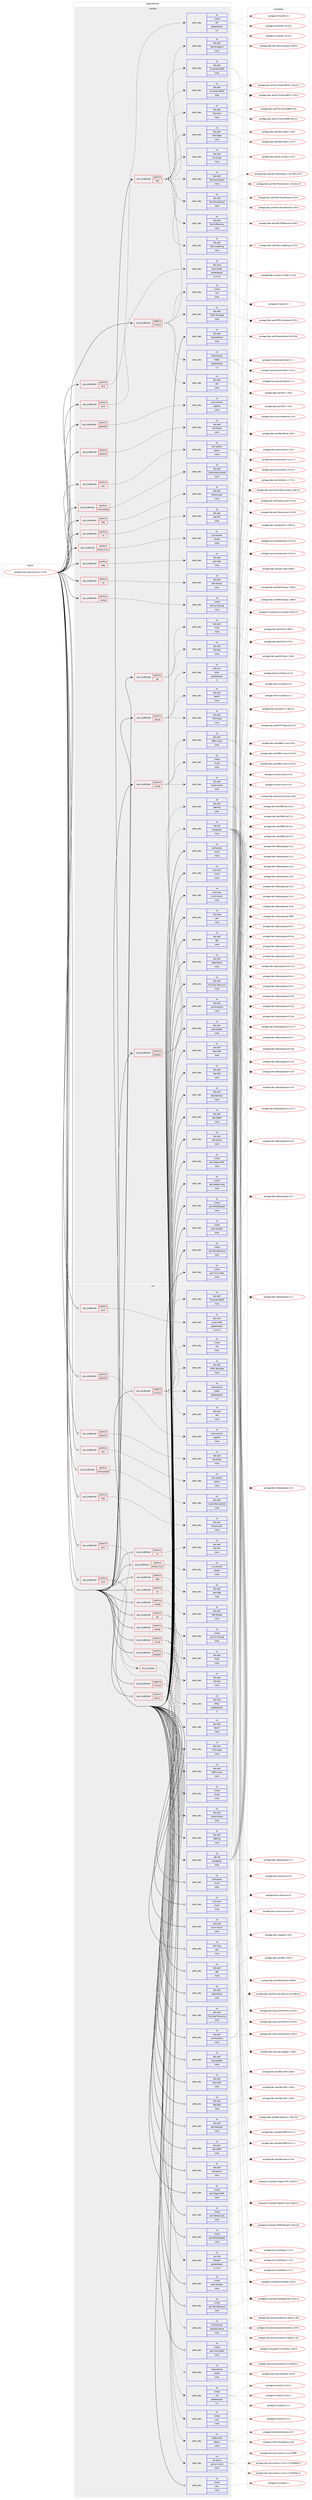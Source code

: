 digraph prolog {

# *************
# Graph options
# *************

newrank=true;
concentrate=true;
compound=true;
graph [rankdir=LR,fontname=Helvetica,fontsize=10,ranksep=1.5];#, ranksep=2.5, nodesep=0.2];
edge  [arrowhead=vee];
node  [fontname=Helvetica,fontsize=10];

# **********
# The ebuild
# **********

subgraph cluster_leftcol {
color=gray;
rank=same;
label=<<i>ebuild</i>>;
id [label="portage://net-analyzer/munin-2.0.54", color=red, width=4, href="../net-analyzer/munin-2.0.54.svg"];
}

# ****************
# The dependencies
# ****************

subgraph cluster_midcol {
color=gray;
label=<<i>dependencies</i>>;
subgraph cluster_compile {
fillcolor="#eeeeee";
style=filled;
label=<<i>compile</i>>;
subgraph cond4612 {
dependency26225 [label=<<TABLE BORDER="0" CELLBORDER="1" CELLSPACING="0" CELLPADDING="4"><TR><TD ROWSPAN="3" CELLPADDING="10">use_conditional</TD></TR><TR><TD>negative</TD></TR><TR><TD>minimal</TD></TR></TABLE>>, shape=none, color=red];
subgraph pack21210 {
dependency26226 [label=<<TABLE BORDER="0" CELLBORDER="1" CELLSPACING="0" CELLPADDING="4" WIDTH="220"><TR><TD ROWSPAN="6" CELLPADDING="30">pack_dep</TD></TR><TR><TD WIDTH="110">no</TD></TR><TR><TD>dev-perl</TD></TR><TR><TD>HTML-Template</TD></TR><TR><TD>none</TD></TR><TR><TD></TD></TR></TABLE>>, shape=none, color=blue];
}
dependency26225:e -> dependency26226:w [weight=20,style="dashed",arrowhead="vee"];
subgraph pack21211 {
dependency26227 [label=<<TABLE BORDER="0" CELLBORDER="1" CELLSPACING="0" CELLPADDING="4" WIDTH="220"><TR><TD ROWSPAN="6" CELLPADDING="30">pack_dep</TD></TR><TR><TD WIDTH="110">no</TD></TR><TR><TD>dev-perl</TD></TR><TR><TD>IO-Socket-INET6</TD></TR><TR><TD>none</TD></TR><TR><TD></TD></TR></TABLE>>, shape=none, color=blue];
}
dependency26225:e -> dependency26227:w [weight=20,style="dashed",arrowhead="vee"];
subgraph pack21212 {
dependency26228 [label=<<TABLE BORDER="0" CELLBORDER="1" CELLSPACING="0" CELLPADDING="4" WIDTH="220"><TR><TD ROWSPAN="6" CELLPADDING="30">pack_dep</TD></TR><TR><TD WIDTH="110">no</TD></TR><TR><TD>dev-perl</TD></TR><TR><TD>URI</TD></TR><TR><TD>none</TD></TR><TR><TD></TD></TR></TABLE>>, shape=none, color=blue];
}
dependency26225:e -> dependency26228:w [weight=20,style="dashed",arrowhead="vee"];
subgraph pack21213 {
dependency26229 [label=<<TABLE BORDER="0" CELLBORDER="1" CELLSPACING="0" CELLPADDING="4" WIDTH="220"><TR><TD ROWSPAN="6" CELLPADDING="30">pack_dep</TD></TR><TR><TD WIDTH="110">no</TD></TR><TR><TD>net-analyzer</TD></TR><TR><TD>rrdtool</TD></TR><TR><TD>greaterequal</TD></TR><TR><TD>1.3</TD></TR></TABLE>>, shape=none, color=blue];
}
dependency26225:e -> dependency26229:w [weight=20,style="dashed",arrowhead="vee"];
subgraph pack21214 {
dependency26230 [label=<<TABLE BORDER="0" CELLBORDER="1" CELLSPACING="0" CELLPADDING="4" WIDTH="220"><TR><TD ROWSPAN="6" CELLPADDING="30">pack_dep</TD></TR><TR><TD WIDTH="110">no</TD></TR><TR><TD>virtual</TD></TR><TR><TD>ssh</TD></TR><TR><TD>none</TD></TR><TR><TD></TD></TR></TABLE>>, shape=none, color=blue];
}
dependency26225:e -> dependency26230:w [weight=20,style="dashed",arrowhead="vee"];
}
id:e -> dependency26225:w [weight=20,style="solid",arrowhead="vee"];
subgraph cond4613 {
dependency26231 [label=<<TABLE BORDER="0" CELLBORDER="1" CELLSPACING="0" CELLPADDING="4"><TR><TD ROWSPAN="3" CELLPADDING="10">use_conditional</TD></TR><TR><TD>positive</TD></TR><TR><TD>apache2</TD></TR></TABLE>>, shape=none, color=red];
subgraph pack21215 {
dependency26232 [label=<<TABLE BORDER="0" CELLBORDER="1" CELLSPACING="0" CELLPADDING="4" WIDTH="220"><TR><TD ROWSPAN="6" CELLPADDING="30">pack_dep</TD></TR><TR><TD WIDTH="110">no</TD></TR><TR><TD>www-servers</TD></TR><TR><TD>apache</TD></TR><TR><TD>none</TD></TR><TR><TD></TD></TR></TABLE>>, shape=none, color=blue];
}
dependency26231:e -> dependency26232:w [weight=20,style="dashed",arrowhead="vee"];
}
id:e -> dependency26231:w [weight=20,style="solid",arrowhead="vee"];
subgraph cond4614 {
dependency26233 [label=<<TABLE BORDER="0" CELLBORDER="1" CELLSPACING="0" CELLPADDING="4"><TR><TD ROWSPAN="3" CELLPADDING="10">use_conditional</TD></TR><TR><TD>positive</TD></TR><TR><TD>asterisk</TD></TR></TABLE>>, shape=none, color=red];
subgraph pack21216 {
dependency26234 [label=<<TABLE BORDER="0" CELLBORDER="1" CELLSPACING="0" CELLPADDING="4" WIDTH="220"><TR><TD ROWSPAN="6" CELLPADDING="30">pack_dep</TD></TR><TR><TD WIDTH="110">no</TD></TR><TR><TD>dev-perl</TD></TR><TR><TD>Net-Telnet</TD></TR><TR><TD>none</TD></TR><TR><TD></TD></TR></TABLE>>, shape=none, color=blue];
}
dependency26233:e -> dependency26234:w [weight=20,style="dashed",arrowhead="vee"];
}
id:e -> dependency26233:w [weight=20,style="solid",arrowhead="vee"];
subgraph cond4615 {
dependency26235 [label=<<TABLE BORDER="0" CELLBORDER="1" CELLSPACING="0" CELLPADDING="4"><TR><TD ROWSPAN="3" CELLPADDING="10">use_conditional</TD></TR><TR><TD>positive</TD></TR><TR><TD>cgi</TD></TR></TABLE>>, shape=none, color=red];
subgraph pack21217 {
dependency26236 [label=<<TABLE BORDER="0" CELLBORDER="1" CELLSPACING="0" CELLPADDING="4" WIDTH="220"><TR><TD ROWSPAN="6" CELLPADDING="30">pack_dep</TD></TR><TR><TD WIDTH="110">no</TD></TR><TR><TD>dev-perl</TD></TR><TR><TD>FCGI</TD></TR><TR><TD>none</TD></TR><TR><TD></TD></TR></TABLE>>, shape=none, color=blue];
}
dependency26235:e -> dependency26236:w [weight=20,style="dashed",arrowhead="vee"];
subgraph pack21218 {
dependency26237 [label=<<TABLE BORDER="0" CELLBORDER="1" CELLSPACING="0" CELLPADDING="4" WIDTH="220"><TR><TD ROWSPAN="6" CELLPADDING="30">pack_dep</TD></TR><TR><TD WIDTH="110">no</TD></TR><TR><TD>dev-perl</TD></TR><TR><TD>CGI-Fast</TD></TR><TR><TD>none</TD></TR><TR><TD></TD></TR></TABLE>>, shape=none, color=blue];
}
dependency26235:e -> dependency26237:w [weight=20,style="dashed",arrowhead="vee"];
}
id:e -> dependency26235:w [weight=20,style="solid",arrowhead="vee"];
subgraph cond4616 {
dependency26238 [label=<<TABLE BORDER="0" CELLBORDER="1" CELLSPACING="0" CELLPADDING="4"><TR><TD ROWSPAN="3" CELLPADDING="10">use_conditional</TD></TR><TR><TD>positive</TD></TR><TR><TD>dhcpd</TD></TR></TABLE>>, shape=none, color=red];
subgraph pack21219 {
dependency26239 [label=<<TABLE BORDER="0" CELLBORDER="1" CELLSPACING="0" CELLPADDING="4" WIDTH="220"><TR><TD ROWSPAN="6" CELLPADDING="30">pack_dep</TD></TR><TR><TD WIDTH="110">no</TD></TR><TR><TD>net-misc</TD></TR><TR><TD>dhcp</TD></TR><TR><TD>greaterequal</TD></TR><TR><TD>3</TD></TR></TABLE>>, shape=none, color=blue];
}
dependency26238:e -> dependency26239:w [weight=20,style="dashed",arrowhead="vee"];
subgraph pack21220 {
dependency26240 [label=<<TABLE BORDER="0" CELLBORDER="1" CELLSPACING="0" CELLPADDING="4" WIDTH="220"><TR><TD ROWSPAN="6" CELLPADDING="30">pack_dep</TD></TR><TR><TD WIDTH="110">no</TD></TR><TR><TD>dev-perl</TD></TR><TR><TD>Net-IP</TD></TR><TR><TD>none</TD></TR><TR><TD></TD></TR></TABLE>>, shape=none, color=blue];
}
dependency26238:e -> dependency26240:w [weight=20,style="dashed",arrowhead="vee"];
subgraph pack21221 {
dependency26241 [label=<<TABLE BORDER="0" CELLBORDER="1" CELLSPACING="0" CELLPADDING="4" WIDTH="220"><TR><TD ROWSPAN="6" CELLPADDING="30">pack_dep</TD></TR><TR><TD WIDTH="110">no</TD></TR><TR><TD>dev-perl</TD></TR><TR><TD>HTTP-Date</TD></TR><TR><TD>none</TD></TR><TR><TD></TD></TR></TABLE>>, shape=none, color=blue];
}
dependency26238:e -> dependency26241:w [weight=20,style="dashed",arrowhead="vee"];
}
id:e -> dependency26238:w [weight=20,style="solid",arrowhead="vee"];
subgraph cond4617 {
dependency26242 [label=<<TABLE BORDER="0" CELLBORDER="1" CELLSPACING="0" CELLPADDING="4"><TR><TD ROWSPAN="3" CELLPADDING="10">use_conditional</TD></TR><TR><TD>positive</TD></TR><TR><TD>doc</TD></TR></TABLE>>, shape=none, color=red];
subgraph pack21222 {
dependency26243 [label=<<TABLE BORDER="0" CELLBORDER="1" CELLSPACING="0" CELLPADDING="4" WIDTH="220"><TR><TD ROWSPAN="6" CELLPADDING="30">pack_dep</TD></TR><TR><TD WIDTH="110">no</TD></TR><TR><TD>dev-python</TD></TR><TR><TD>sphinx</TD></TR><TR><TD>none</TD></TR><TR><TD></TD></TR></TABLE>>, shape=none, color=blue];
}
dependency26242:e -> dependency26243:w [weight=20,style="dashed",arrowhead="vee"];
}
id:e -> dependency26242:w [weight=20,style="solid",arrowhead="vee"];
subgraph cond4618 {
dependency26244 [label=<<TABLE BORDER="0" CELLBORDER="1" CELLSPACING="0" CELLPADDING="4"><TR><TD ROWSPAN="3" CELLPADDING="10">use_conditional</TD></TR><TR><TD>positive</TD></TR><TR><TD>http</TD></TR></TABLE>>, shape=none, color=red];
subgraph pack21223 {
dependency26245 [label=<<TABLE BORDER="0" CELLBORDER="1" CELLSPACING="0" CELLPADDING="4" WIDTH="220"><TR><TD ROWSPAN="6" CELLPADDING="30">pack_dep</TD></TR><TR><TD WIDTH="110">no</TD></TR><TR><TD>dev-perl</TD></TR><TR><TD>libwww-perl</TD></TR><TR><TD>none</TD></TR><TR><TD></TD></TR></TABLE>>, shape=none, color=blue];
}
dependency26244:e -> dependency26245:w [weight=20,style="dashed",arrowhead="vee"];
}
id:e -> dependency26244:w [weight=20,style="solid",arrowhead="vee"];
subgraph cond4619 {
dependency26246 [label=<<TABLE BORDER="0" CELLBORDER="1" CELLSPACING="0" CELLPADDING="4"><TR><TD ROWSPAN="3" CELLPADDING="10">use_conditional</TD></TR><TR><TD>positive</TD></TR><TR><TD>irc</TD></TR></TABLE>>, shape=none, color=red];
subgraph pack21224 {
dependency26247 [label=<<TABLE BORDER="0" CELLBORDER="1" CELLSPACING="0" CELLPADDING="4" WIDTH="220"><TR><TD ROWSPAN="6" CELLPADDING="30">pack_dep</TD></TR><TR><TD WIDTH="110">no</TD></TR><TR><TD>dev-perl</TD></TR><TR><TD>Net-IRC</TD></TR><TR><TD>none</TD></TR><TR><TD></TD></TR></TABLE>>, shape=none, color=blue];
}
dependency26246:e -> dependency26247:w [weight=20,style="dashed",arrowhead="vee"];
}
id:e -> dependency26246:w [weight=20,style="solid",arrowhead="vee"];
subgraph cond4620 {
dependency26248 [label=<<TABLE BORDER="0" CELLBORDER="1" CELLSPACING="0" CELLPADDING="4"><TR><TD ROWSPAN="3" CELLPADDING="10">use_conditional</TD></TR><TR><TD>positive</TD></TR><TR><TD>java</TD></TR></TABLE>>, shape=none, color=red];
subgraph pack21225 {
dependency26249 [label=<<TABLE BORDER="0" CELLBORDER="1" CELLSPACING="0" CELLPADDING="4" WIDTH="220"><TR><TD ROWSPAN="6" CELLPADDING="30">pack_dep</TD></TR><TR><TD WIDTH="110">no</TD></TR><TR><TD>dev-java</TD></TR><TR><TD>java-config</TD></TR><TR><TD>greaterequal</TD></TR><TR><TD>2.2.0-r3</TD></TR></TABLE>>, shape=none, color=blue];
}
dependency26248:e -> dependency26249:w [weight=20,style="dashed",arrowhead="vee"];
}
id:e -> dependency26248:w [weight=20,style="solid",arrowhead="vee"];
subgraph cond4621 {
dependency26250 [label=<<TABLE BORDER="0" CELLBORDER="1" CELLSPACING="0" CELLPADDING="4"><TR><TD ROWSPAN="3" CELLPADDING="10">use_conditional</TD></TR><TR><TD>positive</TD></TR><TR><TD>java</TD></TR></TABLE>>, shape=none, color=red];
subgraph pack21226 {
dependency26251 [label=<<TABLE BORDER="0" CELLBORDER="1" CELLSPACING="0" CELLPADDING="4" WIDTH="220"><TR><TD ROWSPAN="6" CELLPADDING="30">pack_dep</TD></TR><TR><TD WIDTH="110">no</TD></TR><TR><TD>virtual</TD></TR><TR><TD>jdk</TD></TR><TR><TD>greaterequal</TD></TR><TR><TD>1.5</TD></TR></TABLE>>, shape=none, color=blue];
}
dependency26250:e -> dependency26251:w [weight=20,style="dashed",arrowhead="vee"];
}
id:e -> dependency26250:w [weight=20,style="solid",arrowhead="vee"];
subgraph cond4622 {
dependency26252 [label=<<TABLE BORDER="0" CELLBORDER="1" CELLSPACING="0" CELLPADDING="4"><TR><TD ROWSPAN="3" CELLPADDING="10">use_conditional</TD></TR><TR><TD>positive</TD></TR><TR><TD>kernel_linux</TD></TR></TABLE>>, shape=none, color=red];
subgraph pack21227 {
dependency26253 [label=<<TABLE BORDER="0" CELLBORDER="1" CELLSPACING="0" CELLPADDING="4" WIDTH="220"><TR><TD ROWSPAN="6" CELLPADDING="30">pack_dep</TD></TR><TR><TD WIDTH="110">no</TD></TR><TR><TD>sys-process</TD></TR><TR><TD>procps</TD></TR><TR><TD>none</TD></TR><TR><TD></TD></TR></TABLE>>, shape=none, color=blue];
}
dependency26252:e -> dependency26253:w [weight=20,style="dashed",arrowhead="vee"];
}
id:e -> dependency26252:w [weight=20,style="solid",arrowhead="vee"];
subgraph cond4623 {
dependency26254 [label=<<TABLE BORDER="0" CELLBORDER="1" CELLSPACING="0" CELLPADDING="4"><TR><TD ROWSPAN="3" CELLPADDING="10">use_conditional</TD></TR><TR><TD>positive</TD></TR><TR><TD>ldap</TD></TR></TABLE>>, shape=none, color=red];
subgraph pack21228 {
dependency26255 [label=<<TABLE BORDER="0" CELLBORDER="1" CELLSPACING="0" CELLPADDING="4" WIDTH="220"><TR><TD ROWSPAN="6" CELLPADDING="30">pack_dep</TD></TR><TR><TD WIDTH="110">no</TD></TR><TR><TD>dev-perl</TD></TR><TR><TD>perl-ldap</TD></TR><TR><TD>none</TD></TR><TR><TD></TD></TR></TABLE>>, shape=none, color=blue];
}
dependency26254:e -> dependency26255:w [weight=20,style="dashed",arrowhead="vee"];
}
id:e -> dependency26254:w [weight=20,style="solid",arrowhead="vee"];
subgraph cond4624 {
dependency26256 [label=<<TABLE BORDER="0" CELLBORDER="1" CELLSPACING="0" CELLPADDING="4"><TR><TD ROWSPAN="3" CELLPADDING="10">use_conditional</TD></TR><TR><TD>positive</TD></TR><TR><TD>memcached</TD></TR></TABLE>>, shape=none, color=red];
subgraph pack21229 {
dependency26257 [label=<<TABLE BORDER="0" CELLBORDER="1" CELLSPACING="0" CELLPADDING="4" WIDTH="220"><TR><TD ROWSPAN="6" CELLPADDING="30">pack_dep</TD></TR><TR><TD WIDTH="110">no</TD></TR><TR><TD>dev-perl</TD></TR><TR><TD>Cache-Memcached</TD></TR><TR><TD>none</TD></TR><TR><TD></TD></TR></TABLE>>, shape=none, color=blue];
}
dependency26256:e -> dependency26257:w [weight=20,style="dashed",arrowhead="vee"];
}
id:e -> dependency26256:w [weight=20,style="solid",arrowhead="vee"];
subgraph cond4625 {
dependency26258 [label=<<TABLE BORDER="0" CELLBORDER="1" CELLSPACING="0" CELLPADDING="4"><TR><TD ROWSPAN="3" CELLPADDING="10">use_conditional</TD></TR><TR><TD>positive</TD></TR><TR><TD>mysql</TD></TR></TABLE>>, shape=none, color=red];
subgraph pack21230 {
dependency26259 [label=<<TABLE BORDER="0" CELLBORDER="1" CELLSPACING="0" CELLPADDING="4" WIDTH="220"><TR><TD ROWSPAN="6" CELLPADDING="30">pack_dep</TD></TR><TR><TD WIDTH="110">no</TD></TR><TR><TD>virtual</TD></TR><TR><TD>mysql</TD></TR><TR><TD>none</TD></TR><TR><TD></TD></TR></TABLE>>, shape=none, color=blue];
}
dependency26258:e -> dependency26259:w [weight=20,style="dashed",arrowhead="vee"];
subgraph pack21231 {
dependency26260 [label=<<TABLE BORDER="0" CELLBORDER="1" CELLSPACING="0" CELLPADDING="4" WIDTH="220"><TR><TD ROWSPAN="6" CELLPADDING="30">pack_dep</TD></TR><TR><TD WIDTH="110">no</TD></TR><TR><TD>dev-perl</TD></TR><TR><TD>Cache-Cache</TD></TR><TR><TD>none</TD></TR><TR><TD></TD></TR></TABLE>>, shape=none, color=blue];
}
dependency26258:e -> dependency26260:w [weight=20,style="dashed",arrowhead="vee"];
subgraph pack21232 {
dependency26261 [label=<<TABLE BORDER="0" CELLBORDER="1" CELLSPACING="0" CELLPADDING="4" WIDTH="220"><TR><TD ROWSPAN="6" CELLPADDING="30">pack_dep</TD></TR><TR><TD WIDTH="110">no</TD></TR><TR><TD>dev-perl</TD></TR><TR><TD>DBD-mysql</TD></TR><TR><TD>none</TD></TR><TR><TD></TD></TR></TABLE>>, shape=none, color=blue];
}
dependency26258:e -> dependency26261:w [weight=20,style="dashed",arrowhead="vee"];
}
id:e -> dependency26258:w [weight=20,style="solid",arrowhead="vee"];
subgraph cond4626 {
dependency26262 [label=<<TABLE BORDER="0" CELLBORDER="1" CELLSPACING="0" CELLPADDING="4"><TR><TD ROWSPAN="3" CELLPADDING="10">use_conditional</TD></TR><TR><TD>positive</TD></TR><TR><TD>postgres</TD></TR></TABLE>>, shape=none, color=red];
subgraph pack21233 {
dependency26263 [label=<<TABLE BORDER="0" CELLBORDER="1" CELLSPACING="0" CELLPADDING="4" WIDTH="220"><TR><TD ROWSPAN="6" CELLPADDING="30">pack_dep</TD></TR><TR><TD WIDTH="110">no</TD></TR><TR><TD>dev-perl</TD></TR><TR><TD>DBD-Pg</TD></TR><TR><TD>none</TD></TR><TR><TD></TD></TR></TABLE>>, shape=none, color=blue];
}
dependency26262:e -> dependency26263:w [weight=20,style="dashed",arrowhead="vee"];
subgraph pack21234 {
dependency26264 [label=<<TABLE BORDER="0" CELLBORDER="1" CELLSPACING="0" CELLPADDING="4" WIDTH="220"><TR><TD ROWSPAN="6" CELLPADDING="30">pack_dep</TD></TR><TR><TD WIDTH="110">no</TD></TR><TR><TD>dev-db</TD></TR><TR><TD>postgresql</TD></TR><TR><TD>none</TD></TR><TR><TD></TD></TR></TABLE>>, shape=none, color=blue];
}
dependency26262:e -> dependency26264:w [weight=20,style="dashed",arrowhead="vee"];
}
id:e -> dependency26262:w [weight=20,style="solid",arrowhead="vee"];
subgraph cond4627 {
dependency26265 [label=<<TABLE BORDER="0" CELLBORDER="1" CELLSPACING="0" CELLPADDING="4"><TR><TD ROWSPAN="3" CELLPADDING="10">use_conditional</TD></TR><TR><TD>positive</TD></TR><TR><TD>ssl</TD></TR></TABLE>>, shape=none, color=red];
subgraph pack21235 {
dependency26266 [label=<<TABLE BORDER="0" CELLBORDER="1" CELLSPACING="0" CELLPADDING="4" WIDTH="220"><TR><TD ROWSPAN="6" CELLPADDING="30">pack_dep</TD></TR><TR><TD WIDTH="110">no</TD></TR><TR><TD>dev-perl</TD></TR><TR><TD>Net-SSLeay</TD></TR><TR><TD>none</TD></TR><TR><TD></TD></TR></TABLE>>, shape=none, color=blue];
}
dependency26265:e -> dependency26266:w [weight=20,style="dashed",arrowhead="vee"];
}
id:e -> dependency26265:w [weight=20,style="solid",arrowhead="vee"];
subgraph cond4628 {
dependency26267 [label=<<TABLE BORDER="0" CELLBORDER="1" CELLSPACING="0" CELLPADDING="4"><TR><TD ROWSPAN="3" CELLPADDING="10">use_conditional</TD></TR><TR><TD>positive</TD></TR><TR><TD>syslog</TD></TR></TABLE>>, shape=none, color=red];
subgraph pack21236 {
dependency26268 [label=<<TABLE BORDER="0" CELLBORDER="1" CELLSPACING="0" CELLPADDING="4" WIDTH="220"><TR><TD ROWSPAN="6" CELLPADDING="30">pack_dep</TD></TR><TR><TD WIDTH="110">no</TD></TR><TR><TD>virtual</TD></TR><TR><TD>perl-Sys-Syslog</TD></TR><TR><TD>none</TD></TR><TR><TD></TD></TR></TABLE>>, shape=none, color=blue];
}
dependency26267:e -> dependency26268:w [weight=20,style="dashed",arrowhead="vee"];
}
id:e -> dependency26267:w [weight=20,style="solid",arrowhead="vee"];
subgraph cond4629 {
dependency26269 [label=<<TABLE BORDER="0" CELLBORDER="1" CELLSPACING="0" CELLPADDING="4"><TR><TD ROWSPAN="3" CELLPADDING="10">use_conditional</TD></TR><TR><TD>positive</TD></TR><TR><TD>test</TD></TR></TABLE>>, shape=none, color=red];
subgraph pack21237 {
dependency26270 [label=<<TABLE BORDER="0" CELLBORDER="1" CELLSPACING="0" CELLPADDING="4" WIDTH="220"><TR><TD ROWSPAN="6" CELLPADDING="30">pack_dep</TD></TR><TR><TD WIDTH="110">no</TD></TR><TR><TD>dev-perl</TD></TR><TR><TD>Test-Deep</TD></TR><TR><TD>none</TD></TR><TR><TD></TD></TR></TABLE>>, shape=none, color=blue];
}
dependency26269:e -> dependency26270:w [weight=20,style="dashed",arrowhead="vee"];
subgraph pack21238 {
dependency26271 [label=<<TABLE BORDER="0" CELLBORDER="1" CELLSPACING="0" CELLPADDING="4" WIDTH="220"><TR><TD ROWSPAN="6" CELLPADDING="30">pack_dep</TD></TR><TR><TD WIDTH="110">no</TD></TR><TR><TD>dev-perl</TD></TR><TR><TD>Test-Exception</TD></TR><TR><TD>none</TD></TR><TR><TD></TD></TR></TABLE>>, shape=none, color=blue];
}
dependency26269:e -> dependency26271:w [weight=20,style="dashed",arrowhead="vee"];
subgraph pack21239 {
dependency26272 [label=<<TABLE BORDER="0" CELLBORDER="1" CELLSPACING="0" CELLPADDING="4" WIDTH="220"><TR><TD ROWSPAN="6" CELLPADDING="30">pack_dep</TD></TR><TR><TD WIDTH="110">no</TD></TR><TR><TD>dev-perl</TD></TR><TR><TD>Test-LongString</TD></TR><TR><TD>none</TD></TR><TR><TD></TD></TR></TABLE>>, shape=none, color=blue];
}
dependency26269:e -> dependency26272:w [weight=20,style="dashed",arrowhead="vee"];
subgraph pack21240 {
dependency26273 [label=<<TABLE BORDER="0" CELLBORDER="1" CELLSPACING="0" CELLPADDING="4" WIDTH="220"><TR><TD ROWSPAN="6" CELLPADDING="30">pack_dep</TD></TR><TR><TD WIDTH="110">no</TD></TR><TR><TD>dev-perl</TD></TR><TR><TD>Test-Differences</TD></TR><TR><TD>none</TD></TR><TR><TD></TD></TR></TABLE>>, shape=none, color=blue];
}
dependency26269:e -> dependency26273:w [weight=20,style="dashed",arrowhead="vee"];
subgraph pack21241 {
dependency26274 [label=<<TABLE BORDER="0" CELLBORDER="1" CELLSPACING="0" CELLPADDING="4" WIDTH="220"><TR><TD ROWSPAN="6" CELLPADDING="30">pack_dep</TD></TR><TR><TD WIDTH="110">no</TD></TR><TR><TD>dev-perl</TD></TR><TR><TD>Test-MockModule</TD></TR><TR><TD>none</TD></TR><TR><TD></TD></TR></TABLE>>, shape=none, color=blue];
}
dependency26269:e -> dependency26274:w [weight=20,style="dashed",arrowhead="vee"];
subgraph pack21242 {
dependency26275 [label=<<TABLE BORDER="0" CELLBORDER="1" CELLSPACING="0" CELLPADDING="4" WIDTH="220"><TR><TD ROWSPAN="6" CELLPADDING="30">pack_dep</TD></TR><TR><TD WIDTH="110">no</TD></TR><TR><TD>dev-perl</TD></TR><TR><TD>Test-MockObject</TD></TR><TR><TD>none</TD></TR><TR><TD></TD></TR></TABLE>>, shape=none, color=blue];
}
dependency26269:e -> dependency26275:w [weight=20,style="dashed",arrowhead="vee"];
subgraph pack21243 {
dependency26276 [label=<<TABLE BORDER="0" CELLBORDER="1" CELLSPACING="0" CELLPADDING="4" WIDTH="220"><TR><TD ROWSPAN="6" CELLPADDING="30">pack_dep</TD></TR><TR><TD WIDTH="110">no</TD></TR><TR><TD>dev-perl</TD></TR><TR><TD>File-Slurp</TD></TR><TR><TD>none</TD></TR><TR><TD></TD></TR></TABLE>>, shape=none, color=blue];
}
dependency26269:e -> dependency26276:w [weight=20,style="dashed",arrowhead="vee"];
subgraph pack21244 {
dependency26277 [label=<<TABLE BORDER="0" CELLBORDER="1" CELLSPACING="0" CELLPADDING="4" WIDTH="220"><TR><TD ROWSPAN="6" CELLPADDING="30">pack_dep</TD></TR><TR><TD WIDTH="110">no</TD></TR><TR><TD>dev-perl</TD></TR><TR><TD>IO-stringy</TD></TR><TR><TD>none</TD></TR><TR><TD></TD></TR></TABLE>>, shape=none, color=blue];
}
dependency26269:e -> dependency26277:w [weight=20,style="dashed",arrowhead="vee"];
subgraph pack21245 {
dependency26278 [label=<<TABLE BORDER="0" CELLBORDER="1" CELLSPACING="0" CELLPADDING="4" WIDTH="220"><TR><TD ROWSPAN="6" CELLPADDING="30">pack_dep</TD></TR><TR><TD WIDTH="110">no</TD></TR><TR><TD>dev-perl</TD></TR><TR><TD>IO-Socket-INET6</TD></TR><TR><TD>none</TD></TR><TR><TD></TD></TR></TABLE>>, shape=none, color=blue];
}
dependency26269:e -> dependency26278:w [weight=20,style="dashed",arrowhead="vee"];
}
id:e -> dependency26269:w [weight=20,style="solid",arrowhead="vee"];
subgraph pack21246 {
dependency26279 [label=<<TABLE BORDER="0" CELLBORDER="1" CELLSPACING="0" CELLPADDING="4" WIDTH="220"><TR><TD ROWSPAN="6" CELLPADDING="30">pack_dep</TD></TR><TR><TD WIDTH="110">no</TD></TR><TR><TD>acct-group</TD></TR><TR><TD>munin</TD></TR><TR><TD>none</TD></TR><TR><TD></TD></TR></TABLE>>, shape=none, color=blue];
}
id:e -> dependency26279:w [weight=20,style="solid",arrowhead="vee"];
subgraph pack21247 {
dependency26280 [label=<<TABLE BORDER="0" CELLBORDER="1" CELLSPACING="0" CELLPADDING="4" WIDTH="220"><TR><TD ROWSPAN="6" CELLPADDING="30">pack_dep</TD></TR><TR><TD WIDTH="110">no</TD></TR><TR><TD>acct-user</TD></TR><TR><TD>munin</TD></TR><TR><TD>none</TD></TR><TR><TD></TD></TR></TABLE>>, shape=none, color=blue];
}
id:e -> dependency26280:w [weight=20,style="solid",arrowhead="vee"];
subgraph pack21248 {
dependency26281 [label=<<TABLE BORDER="0" CELLBORDER="1" CELLSPACING="0" CELLPADDING="4" WIDTH="220"><TR><TD ROWSPAN="6" CELLPADDING="30">pack_dep</TD></TR><TR><TD WIDTH="110">no</TD></TR><TR><TD>acct-user</TD></TR><TR><TD>munin-async</TD></TR><TR><TD>none</TD></TR><TR><TD></TD></TR></TABLE>>, shape=none, color=blue];
}
id:e -> dependency26281:w [weight=20,style="solid",arrowhead="vee"];
subgraph pack21249 {
dependency26282 [label=<<TABLE BORDER="0" CELLBORDER="1" CELLSPACING="0" CELLPADDING="4" WIDTH="220"><TR><TD ROWSPAN="6" CELLPADDING="30">pack_dep</TD></TR><TR><TD WIDTH="110">no</TD></TR><TR><TD>dev-lang</TD></TR><TR><TD>perl</TD></TR><TR><TD>none</TD></TR><TR><TD></TD></TR></TABLE>>, shape=none, color=blue];
}
id:e -> dependency26282:w [weight=20,style="solid",arrowhead="vee"];
subgraph pack21250 {
dependency26283 [label=<<TABLE BORDER="0" CELLBORDER="1" CELLSPACING="0" CELLPADDING="4" WIDTH="220"><TR><TD ROWSPAN="6" CELLPADDING="30">pack_dep</TD></TR><TR><TD WIDTH="110">no</TD></TR><TR><TD>dev-perl</TD></TR><TR><TD>DBI</TD></TR><TR><TD>none</TD></TR><TR><TD></TD></TR></TABLE>>, shape=none, color=blue];
}
id:e -> dependency26283:w [weight=20,style="solid",arrowhead="vee"];
subgraph pack21251 {
dependency26284 [label=<<TABLE BORDER="0" CELLBORDER="1" CELLSPACING="0" CELLPADDING="4" WIDTH="220"><TR><TD ROWSPAN="6" CELLPADDING="30">pack_dep</TD></TR><TR><TD WIDTH="110">no</TD></TR><TR><TD>dev-perl</TD></TR><TR><TD>Date-Manip</TD></TR><TR><TD>none</TD></TR><TR><TD></TD></TR></TABLE>>, shape=none, color=blue];
}
id:e -> dependency26284:w [weight=20,style="solid",arrowhead="vee"];
subgraph pack21252 {
dependency26285 [label=<<TABLE BORDER="0" CELLBORDER="1" CELLSPACING="0" CELLPADDING="4" WIDTH="220"><TR><TD ROWSPAN="6" CELLPADDING="30">pack_dep</TD></TR><TR><TD WIDTH="110">no</TD></TR><TR><TD>dev-perl</TD></TR><TR><TD>File-Copy-Recursive</TD></TR><TR><TD>none</TD></TR><TR><TD></TD></TR></TABLE>>, shape=none, color=blue];
}
id:e -> dependency26285:w [weight=20,style="solid",arrowhead="vee"];
subgraph pack21253 {
dependency26286 [label=<<TABLE BORDER="0" CELLBORDER="1" CELLSPACING="0" CELLPADDING="4" WIDTH="220"><TR><TD ROWSPAN="6" CELLPADDING="30">pack_dep</TD></TR><TR><TD WIDTH="110">no</TD></TR><TR><TD>dev-perl</TD></TR><TR><TD>List-MoreUtils</TD></TR><TR><TD>none</TD></TR><TR><TD></TD></TR></TABLE>>, shape=none, color=blue];
}
id:e -> dependency26286:w [weight=20,style="solid",arrowhead="vee"];
subgraph pack21254 {
dependency26287 [label=<<TABLE BORDER="0" CELLBORDER="1" CELLSPACING="0" CELLPADDING="4" WIDTH="220"><TR><TD ROWSPAN="6" CELLPADDING="30">pack_dep</TD></TR><TR><TD WIDTH="110">no</TD></TR><TR><TD>dev-perl</TD></TR><TR><TD>Log-Log4perl</TD></TR><TR><TD>none</TD></TR><TR><TD></TD></TR></TABLE>>, shape=none, color=blue];
}
id:e -> dependency26287:w [weight=20,style="solid",arrowhead="vee"];
subgraph pack21255 {
dependency26288 [label=<<TABLE BORDER="0" CELLBORDER="1" CELLSPACING="0" CELLPADDING="4" WIDTH="220"><TR><TD ROWSPAN="6" CELLPADDING="30">pack_dep</TD></TR><TR><TD WIDTH="110">no</TD></TR><TR><TD>dev-perl</TD></TR><TR><TD>Module-Build</TD></TR><TR><TD>none</TD></TR><TR><TD></TD></TR></TABLE>>, shape=none, color=blue];
}
id:e -> dependency26288:w [weight=20,style="solid",arrowhead="vee"];
subgraph pack21256 {
dependency26289 [label=<<TABLE BORDER="0" CELLBORDER="1" CELLSPACING="0" CELLPADDING="4" WIDTH="220"><TR><TD ROWSPAN="6" CELLPADDING="30">pack_dep</TD></TR><TR><TD WIDTH="110">no</TD></TR><TR><TD>dev-perl</TD></TR><TR><TD>Net-CIDR</TD></TR><TR><TD>none</TD></TR><TR><TD></TD></TR></TABLE>>, shape=none, color=blue];
}
id:e -> dependency26289:w [weight=20,style="solid",arrowhead="vee"];
subgraph pack21257 {
dependency26290 [label=<<TABLE BORDER="0" CELLBORDER="1" CELLSPACING="0" CELLPADDING="4" WIDTH="220"><TR><TD ROWSPAN="6" CELLPADDING="30">pack_dep</TD></TR><TR><TD WIDTH="110">no</TD></TR><TR><TD>dev-perl</TD></TR><TR><TD>Net-DNS</TD></TR><TR><TD>none</TD></TR><TR><TD></TD></TR></TABLE>>, shape=none, color=blue];
}
id:e -> dependency26290:w [weight=20,style="solid",arrowhead="vee"];
subgraph pack21258 {
dependency26291 [label=<<TABLE BORDER="0" CELLBORDER="1" CELLSPACING="0" CELLPADDING="4" WIDTH="220"><TR><TD ROWSPAN="6" CELLPADDING="30">pack_dep</TD></TR><TR><TD WIDTH="110">no</TD></TR><TR><TD>dev-perl</TD></TR><TR><TD>Net-Netmask</TD></TR><TR><TD>none</TD></TR><TR><TD></TD></TR></TABLE>>, shape=none, color=blue];
}
id:e -> dependency26291:w [weight=20,style="solid",arrowhead="vee"];
subgraph pack21259 {
dependency26292 [label=<<TABLE BORDER="0" CELLBORDER="1" CELLSPACING="0" CELLPADDING="4" WIDTH="220"><TR><TD ROWSPAN="6" CELLPADDING="30">pack_dep</TD></TR><TR><TD WIDTH="110">no</TD></TR><TR><TD>dev-perl</TD></TR><TR><TD>Net-SNMP</TD></TR><TR><TD>none</TD></TR><TR><TD></TD></TR></TABLE>>, shape=none, color=blue];
}
id:e -> dependency26292:w [weight=20,style="solid",arrowhead="vee"];
subgraph pack21260 {
dependency26293 [label=<<TABLE BORDER="0" CELLBORDER="1" CELLSPACING="0" CELLPADDING="4" WIDTH="220"><TR><TD ROWSPAN="6" CELLPADDING="30">pack_dep</TD></TR><TR><TD WIDTH="110">no</TD></TR><TR><TD>dev-perl</TD></TR><TR><TD>Net-Server</TD></TR><TR><TD>none</TD></TR><TR><TD></TD></TR></TABLE>>, shape=none, color=blue];
}
id:e -> dependency26293:w [weight=20,style="solid",arrowhead="vee"];
subgraph pack21261 {
dependency26294 [label=<<TABLE BORDER="0" CELLBORDER="1" CELLSPACING="0" CELLPADDING="4" WIDTH="220"><TR><TD ROWSPAN="6" CELLPADDING="30">pack_dep</TD></TR><TR><TD WIDTH="110">no</TD></TR><TR><TD>virtual</TD></TR><TR><TD>perl-Digest-MD5</TD></TR><TR><TD>none</TD></TR><TR><TD></TD></TR></TABLE>>, shape=none, color=blue];
}
id:e -> dependency26294:w [weight=20,style="solid",arrowhead="vee"];
subgraph pack21262 {
dependency26295 [label=<<TABLE BORDER="0" CELLBORDER="1" CELLSPACING="0" CELLPADDING="4" WIDTH="220"><TR><TD ROWSPAN="6" CELLPADDING="30">pack_dep</TD></TR><TR><TD WIDTH="110">no</TD></TR><TR><TD>virtual</TD></TR><TR><TD>perl-Getopt-Long</TD></TR><TR><TD>none</TD></TR><TR><TD></TD></TR></TABLE>>, shape=none, color=blue];
}
id:e -> dependency26295:w [weight=20,style="solid",arrowhead="vee"];
subgraph pack21263 {
dependency26296 [label=<<TABLE BORDER="0" CELLBORDER="1" CELLSPACING="0" CELLPADDING="4" WIDTH="220"><TR><TD ROWSPAN="6" CELLPADDING="30">pack_dep</TD></TR><TR><TD WIDTH="110">no</TD></TR><TR><TD>virtual</TD></TR><TR><TD>perl-MIME-Base64</TD></TR><TR><TD>none</TD></TR><TR><TD></TD></TR></TABLE>>, shape=none, color=blue];
}
id:e -> dependency26296:w [weight=20,style="solid",arrowhead="vee"];
subgraph pack21264 {
dependency26297 [label=<<TABLE BORDER="0" CELLBORDER="1" CELLSPACING="0" CELLPADDING="4" WIDTH="220"><TR><TD ROWSPAN="6" CELLPADDING="30">pack_dep</TD></TR><TR><TD WIDTH="110">no</TD></TR><TR><TD>virtual</TD></TR><TR><TD>perl-Storable</TD></TR><TR><TD>none</TD></TR><TR><TD></TD></TR></TABLE>>, shape=none, color=blue];
}
id:e -> dependency26297:w [weight=20,style="solid",arrowhead="vee"];
subgraph pack21265 {
dependency26298 [label=<<TABLE BORDER="0" CELLBORDER="1" CELLSPACING="0" CELLPADDING="4" WIDTH="220"><TR><TD ROWSPAN="6" CELLPADDING="30">pack_dep</TD></TR><TR><TD WIDTH="110">no</TD></TR><TR><TD>virtual</TD></TR><TR><TD>perl-Text-Balanced</TD></TR><TR><TD>none</TD></TR><TR><TD></TD></TR></TABLE>>, shape=none, color=blue];
}
id:e -> dependency26298:w [weight=20,style="solid",arrowhead="vee"];
subgraph pack21266 {
dependency26299 [label=<<TABLE BORDER="0" CELLBORDER="1" CELLSPACING="0" CELLPADDING="4" WIDTH="220"><TR><TD ROWSPAN="6" CELLPADDING="30">pack_dep</TD></TR><TR><TD WIDTH="110">no</TD></TR><TR><TD>virtual</TD></TR><TR><TD>perl-Time-HiRes</TD></TR><TR><TD>none</TD></TR><TR><TD></TD></TR></TABLE>>, shape=none, color=blue];
}
id:e -> dependency26299:w [weight=20,style="solid",arrowhead="vee"];
}
subgraph cluster_compileandrun {
fillcolor="#eeeeee";
style=filled;
label=<<i>compile and run</i>>;
}
subgraph cluster_run {
fillcolor="#eeeeee";
style=filled;
label=<<i>run</i>>;
subgraph cond4630 {
dependency26300 [label=<<TABLE BORDER="0" CELLBORDER="1" CELLSPACING="0" CELLPADDING="4"><TR><TD ROWSPAN="3" CELLPADDING="10">use_conditional</TD></TR><TR><TD>negative</TD></TR><TR><TD>minimal</TD></TR></TABLE>>, shape=none, color=red];
subgraph pack21267 {
dependency26301 [label=<<TABLE BORDER="0" CELLBORDER="1" CELLSPACING="0" CELLPADDING="4" WIDTH="220"><TR><TD ROWSPAN="6" CELLPADDING="30">pack_dep</TD></TR><TR><TD WIDTH="110">no</TD></TR><TR><TD>dev-perl</TD></TR><TR><TD>HTML-Template</TD></TR><TR><TD>none</TD></TR><TR><TD></TD></TR></TABLE>>, shape=none, color=blue];
}
dependency26300:e -> dependency26301:w [weight=20,style="dashed",arrowhead="vee"];
subgraph pack21268 {
dependency26302 [label=<<TABLE BORDER="0" CELLBORDER="1" CELLSPACING="0" CELLPADDING="4" WIDTH="220"><TR><TD ROWSPAN="6" CELLPADDING="30">pack_dep</TD></TR><TR><TD WIDTH="110">no</TD></TR><TR><TD>dev-perl</TD></TR><TR><TD>IO-Socket-INET6</TD></TR><TR><TD>none</TD></TR><TR><TD></TD></TR></TABLE>>, shape=none, color=blue];
}
dependency26300:e -> dependency26302:w [weight=20,style="dashed",arrowhead="vee"];
subgraph pack21269 {
dependency26303 [label=<<TABLE BORDER="0" CELLBORDER="1" CELLSPACING="0" CELLPADDING="4" WIDTH="220"><TR><TD ROWSPAN="6" CELLPADDING="30">pack_dep</TD></TR><TR><TD WIDTH="110">no</TD></TR><TR><TD>dev-perl</TD></TR><TR><TD>URI</TD></TR><TR><TD>none</TD></TR><TR><TD></TD></TR></TABLE>>, shape=none, color=blue];
}
dependency26300:e -> dependency26303:w [weight=20,style="dashed",arrowhead="vee"];
subgraph pack21270 {
dependency26304 [label=<<TABLE BORDER="0" CELLBORDER="1" CELLSPACING="0" CELLPADDING="4" WIDTH="220"><TR><TD ROWSPAN="6" CELLPADDING="30">pack_dep</TD></TR><TR><TD WIDTH="110">no</TD></TR><TR><TD>net-analyzer</TD></TR><TR><TD>rrdtool</TD></TR><TR><TD>greaterequal</TD></TR><TR><TD>1.3</TD></TR></TABLE>>, shape=none, color=blue];
}
dependency26300:e -> dependency26304:w [weight=20,style="dashed",arrowhead="vee"];
subgraph pack21271 {
dependency26305 [label=<<TABLE BORDER="0" CELLBORDER="1" CELLSPACING="0" CELLPADDING="4" WIDTH="220"><TR><TD ROWSPAN="6" CELLPADDING="30">pack_dep</TD></TR><TR><TD WIDTH="110">no</TD></TR><TR><TD>virtual</TD></TR><TR><TD>ssh</TD></TR><TR><TD>none</TD></TR><TR><TD></TD></TR></TABLE>>, shape=none, color=blue];
}
dependency26300:e -> dependency26305:w [weight=20,style="dashed",arrowhead="vee"];
}
id:e -> dependency26300:w [weight=20,style="solid",arrowhead="odot"];
subgraph cond4631 {
dependency26306 [label=<<TABLE BORDER="0" CELLBORDER="1" CELLSPACING="0" CELLPADDING="4"><TR><TD ROWSPAN="3" CELLPADDING="10">use_conditional</TD></TR><TR><TD>negative</TD></TR><TR><TD>minimal</TD></TR></TABLE>>, shape=none, color=red];
subgraph pack21272 {
dependency26307 [label=<<TABLE BORDER="0" CELLBORDER="1" CELLSPACING="0" CELLPADDING="4" WIDTH="220"><TR><TD ROWSPAN="6" CELLPADDING="30">pack_dep</TD></TR><TR><TD WIDTH="110">no</TD></TR><TR><TD>virtual</TD></TR><TR><TD>cron</TD></TR><TR><TD>none</TD></TR><TR><TD></TD></TR></TABLE>>, shape=none, color=blue];
}
dependency26306:e -> dependency26307:w [weight=20,style="dashed",arrowhead="vee"];
subgraph pack21273 {
dependency26308 [label=<<TABLE BORDER="0" CELLBORDER="1" CELLSPACING="0" CELLPADDING="4" WIDTH="220"><TR><TD ROWSPAN="6" CELLPADDING="30">pack_dep</TD></TR><TR><TD WIDTH="110">no</TD></TR><TR><TD>media-fonts</TD></TR><TR><TD>dejavu</TD></TR><TR><TD>none</TD></TR><TR><TD></TD></TR></TABLE>>, shape=none, color=blue];
}
dependency26306:e -> dependency26308:w [weight=20,style="dashed",arrowhead="vee"];
}
id:e -> dependency26306:w [weight=20,style="solid",arrowhead="odot"];
subgraph cond4632 {
dependency26309 [label=<<TABLE BORDER="0" CELLBORDER="1" CELLSPACING="0" CELLPADDING="4"><TR><TD ROWSPAN="3" CELLPADDING="10">use_conditional</TD></TR><TR><TD>positive</TD></TR><TR><TD>apache2</TD></TR></TABLE>>, shape=none, color=red];
subgraph pack21274 {
dependency26310 [label=<<TABLE BORDER="0" CELLBORDER="1" CELLSPACING="0" CELLPADDING="4" WIDTH="220"><TR><TD ROWSPAN="6" CELLPADDING="30">pack_dep</TD></TR><TR><TD WIDTH="110">no</TD></TR><TR><TD>www-servers</TD></TR><TR><TD>apache</TD></TR><TR><TD>none</TD></TR><TR><TD></TD></TR></TABLE>>, shape=none, color=blue];
}
dependency26309:e -> dependency26310:w [weight=20,style="dashed",arrowhead="vee"];
}
id:e -> dependency26309:w [weight=20,style="solid",arrowhead="odot"];
subgraph cond4633 {
dependency26311 [label=<<TABLE BORDER="0" CELLBORDER="1" CELLSPACING="0" CELLPADDING="4"><TR><TD ROWSPAN="3" CELLPADDING="10">use_conditional</TD></TR><TR><TD>positive</TD></TR><TR><TD>asterisk</TD></TR></TABLE>>, shape=none, color=red];
subgraph pack21275 {
dependency26312 [label=<<TABLE BORDER="0" CELLBORDER="1" CELLSPACING="0" CELLPADDING="4" WIDTH="220"><TR><TD ROWSPAN="6" CELLPADDING="30">pack_dep</TD></TR><TR><TD WIDTH="110">no</TD></TR><TR><TD>dev-perl</TD></TR><TR><TD>Net-Telnet</TD></TR><TR><TD>none</TD></TR><TR><TD></TD></TR></TABLE>>, shape=none, color=blue];
}
dependency26311:e -> dependency26312:w [weight=20,style="dashed",arrowhead="vee"];
}
id:e -> dependency26311:w [weight=20,style="solid",arrowhead="odot"];
subgraph cond4634 {
dependency26313 [label=<<TABLE BORDER="0" CELLBORDER="1" CELLSPACING="0" CELLPADDING="4"><TR><TD ROWSPAN="3" CELLPADDING="10">use_conditional</TD></TR><TR><TD>positive</TD></TR><TR><TD>cgi</TD></TR></TABLE>>, shape=none, color=red];
subgraph pack21276 {
dependency26314 [label=<<TABLE BORDER="0" CELLBORDER="1" CELLSPACING="0" CELLPADDING="4" WIDTH="220"><TR><TD ROWSPAN="6" CELLPADDING="30">pack_dep</TD></TR><TR><TD WIDTH="110">no</TD></TR><TR><TD>dev-perl</TD></TR><TR><TD>FCGI</TD></TR><TR><TD>none</TD></TR><TR><TD></TD></TR></TABLE>>, shape=none, color=blue];
}
dependency26313:e -> dependency26314:w [weight=20,style="dashed",arrowhead="vee"];
subgraph pack21277 {
dependency26315 [label=<<TABLE BORDER="0" CELLBORDER="1" CELLSPACING="0" CELLPADDING="4" WIDTH="220"><TR><TD ROWSPAN="6" CELLPADDING="30">pack_dep</TD></TR><TR><TD WIDTH="110">no</TD></TR><TR><TD>dev-perl</TD></TR><TR><TD>CGI-Fast</TD></TR><TR><TD>none</TD></TR><TR><TD></TD></TR></TABLE>>, shape=none, color=blue];
}
dependency26313:e -> dependency26315:w [weight=20,style="dashed",arrowhead="vee"];
}
id:e -> dependency26313:w [weight=20,style="solid",arrowhead="odot"];
subgraph cond4635 {
dependency26316 [label=<<TABLE BORDER="0" CELLBORDER="1" CELLSPACING="0" CELLPADDING="4"><TR><TD ROWSPAN="3" CELLPADDING="10">use_conditional</TD></TR><TR><TD>positive</TD></TR><TR><TD>dhcpd</TD></TR></TABLE>>, shape=none, color=red];
subgraph pack21278 {
dependency26317 [label=<<TABLE BORDER="0" CELLBORDER="1" CELLSPACING="0" CELLPADDING="4" WIDTH="220"><TR><TD ROWSPAN="6" CELLPADDING="30">pack_dep</TD></TR><TR><TD WIDTH="110">no</TD></TR><TR><TD>net-misc</TD></TR><TR><TD>dhcp</TD></TR><TR><TD>greaterequal</TD></TR><TR><TD>3</TD></TR></TABLE>>, shape=none, color=blue];
}
dependency26316:e -> dependency26317:w [weight=20,style="dashed",arrowhead="vee"];
subgraph pack21279 {
dependency26318 [label=<<TABLE BORDER="0" CELLBORDER="1" CELLSPACING="0" CELLPADDING="4" WIDTH="220"><TR><TD ROWSPAN="6" CELLPADDING="30">pack_dep</TD></TR><TR><TD WIDTH="110">no</TD></TR><TR><TD>dev-perl</TD></TR><TR><TD>Net-IP</TD></TR><TR><TD>none</TD></TR><TR><TD></TD></TR></TABLE>>, shape=none, color=blue];
}
dependency26316:e -> dependency26318:w [weight=20,style="dashed",arrowhead="vee"];
subgraph pack21280 {
dependency26319 [label=<<TABLE BORDER="0" CELLBORDER="1" CELLSPACING="0" CELLPADDING="4" WIDTH="220"><TR><TD ROWSPAN="6" CELLPADDING="30">pack_dep</TD></TR><TR><TD WIDTH="110">no</TD></TR><TR><TD>dev-perl</TD></TR><TR><TD>HTTP-Date</TD></TR><TR><TD>none</TD></TR><TR><TD></TD></TR></TABLE>>, shape=none, color=blue];
}
dependency26316:e -> dependency26319:w [weight=20,style="dashed",arrowhead="vee"];
}
id:e -> dependency26316:w [weight=20,style="solid",arrowhead="odot"];
subgraph cond4636 {
dependency26320 [label=<<TABLE BORDER="0" CELLBORDER="1" CELLSPACING="0" CELLPADDING="4"><TR><TD ROWSPAN="3" CELLPADDING="10">use_conditional</TD></TR><TR><TD>positive</TD></TR><TR><TD>doc</TD></TR></TABLE>>, shape=none, color=red];
subgraph pack21281 {
dependency26321 [label=<<TABLE BORDER="0" CELLBORDER="1" CELLSPACING="0" CELLPADDING="4" WIDTH="220"><TR><TD ROWSPAN="6" CELLPADDING="30">pack_dep</TD></TR><TR><TD WIDTH="110">no</TD></TR><TR><TD>dev-python</TD></TR><TR><TD>sphinx</TD></TR><TR><TD>none</TD></TR><TR><TD></TD></TR></TABLE>>, shape=none, color=blue];
}
dependency26320:e -> dependency26321:w [weight=20,style="dashed",arrowhead="vee"];
}
id:e -> dependency26320:w [weight=20,style="solid",arrowhead="odot"];
subgraph cond4637 {
dependency26322 [label=<<TABLE BORDER="0" CELLBORDER="1" CELLSPACING="0" CELLPADDING="4"><TR><TD ROWSPAN="3" CELLPADDING="10">use_conditional</TD></TR><TR><TD>positive</TD></TR><TR><TD>http</TD></TR></TABLE>>, shape=none, color=red];
subgraph pack21282 {
dependency26323 [label=<<TABLE BORDER="0" CELLBORDER="1" CELLSPACING="0" CELLPADDING="4" WIDTH="220"><TR><TD ROWSPAN="6" CELLPADDING="30">pack_dep</TD></TR><TR><TD WIDTH="110">no</TD></TR><TR><TD>dev-perl</TD></TR><TR><TD>libwww-perl</TD></TR><TR><TD>none</TD></TR><TR><TD></TD></TR></TABLE>>, shape=none, color=blue];
}
dependency26322:e -> dependency26323:w [weight=20,style="dashed",arrowhead="vee"];
}
id:e -> dependency26322:w [weight=20,style="solid",arrowhead="odot"];
subgraph cond4638 {
dependency26324 [label=<<TABLE BORDER="0" CELLBORDER="1" CELLSPACING="0" CELLPADDING="4"><TR><TD ROWSPAN="3" CELLPADDING="10">use_conditional</TD></TR><TR><TD>positive</TD></TR><TR><TD>ipmi</TD></TR></TABLE>>, shape=none, color=red];
subgraph pack21283 {
dependency26325 [label=<<TABLE BORDER="0" CELLBORDER="1" CELLSPACING="0" CELLPADDING="4" WIDTH="220"><TR><TD ROWSPAN="6" CELLPADDING="30">pack_dep</TD></TR><TR><TD WIDTH="110">no</TD></TR><TR><TD>sys-libs</TD></TR><TR><TD>freeipmi</TD></TR><TR><TD>greaterequal</TD></TR><TR><TD>1.1.6-r1</TD></TR></TABLE>>, shape=none, color=blue];
}
dependency26324:e -> dependency26325:w [weight=20,style="dashed",arrowhead="vee"];
}
id:e -> dependency26324:w [weight=20,style="solid",arrowhead="odot"];
subgraph cond4639 {
dependency26326 [label=<<TABLE BORDER="0" CELLBORDER="1" CELLSPACING="0" CELLPADDING="4"><TR><TD ROWSPAN="3" CELLPADDING="10">use_conditional</TD></TR><TR><TD>positive</TD></TR><TR><TD>irc</TD></TR></TABLE>>, shape=none, color=red];
subgraph pack21284 {
dependency26327 [label=<<TABLE BORDER="0" CELLBORDER="1" CELLSPACING="0" CELLPADDING="4" WIDTH="220"><TR><TD ROWSPAN="6" CELLPADDING="30">pack_dep</TD></TR><TR><TD WIDTH="110">no</TD></TR><TR><TD>dev-perl</TD></TR><TR><TD>Net-IRC</TD></TR><TR><TD>none</TD></TR><TR><TD></TD></TR></TABLE>>, shape=none, color=blue];
}
dependency26326:e -> dependency26327:w [weight=20,style="dashed",arrowhead="vee"];
}
id:e -> dependency26326:w [weight=20,style="solid",arrowhead="odot"];
subgraph cond4640 {
dependency26328 [label=<<TABLE BORDER="0" CELLBORDER="1" CELLSPACING="0" CELLPADDING="4"><TR><TD ROWSPAN="3" CELLPADDING="10">use_conditional</TD></TR><TR><TD>positive</TD></TR><TR><TD>java</TD></TR></TABLE>>, shape=none, color=red];
subgraph pack21285 {
dependency26329 [label=<<TABLE BORDER="0" CELLBORDER="1" CELLSPACING="0" CELLPADDING="4" WIDTH="220"><TR><TD ROWSPAN="6" CELLPADDING="30">pack_dep</TD></TR><TR><TD WIDTH="110">no</TD></TR><TR><TD>dev-java</TD></TR><TR><TD>java-config</TD></TR><TR><TD>greaterequal</TD></TR><TR><TD>2.2.0-r3</TD></TR></TABLE>>, shape=none, color=blue];
}
dependency26328:e -> dependency26329:w [weight=20,style="dashed",arrowhead="vee"];
}
id:e -> dependency26328:w [weight=20,style="solid",arrowhead="odot"];
subgraph cond4641 {
dependency26330 [label=<<TABLE BORDER="0" CELLBORDER="1" CELLSPACING="0" CELLPADDING="4"><TR><TD ROWSPAN="3" CELLPADDING="10">use_conditional</TD></TR><TR><TD>positive</TD></TR><TR><TD>java</TD></TR></TABLE>>, shape=none, color=red];
subgraph pack21286 {
dependency26331 [label=<<TABLE BORDER="0" CELLBORDER="1" CELLSPACING="0" CELLPADDING="4" WIDTH="220"><TR><TD ROWSPAN="6" CELLPADDING="30">pack_dep</TD></TR><TR><TD WIDTH="110">no</TD></TR><TR><TD>virtual</TD></TR><TR><TD>jre</TD></TR><TR><TD>greaterequal</TD></TR><TR><TD>1.5</TD></TR></TABLE>>, shape=none, color=blue];
}
dependency26330:e -> dependency26331:w [weight=20,style="dashed",arrowhead="vee"];
subgraph any391 {
dependency26332 [label=<<TABLE BORDER="0" CELLBORDER="1" CELLSPACING="0" CELLPADDING="4"><TR><TD CELLPADDING="10">any_of_group</TD></TR></TABLE>>, shape=none, color=red];subgraph pack21287 {
dependency26333 [label=<<TABLE BORDER="0" CELLBORDER="1" CELLSPACING="0" CELLPADDING="4" WIDTH="220"><TR><TD ROWSPAN="6" CELLPADDING="30">pack_dep</TD></TR><TR><TD WIDTH="110">no</TD></TR><TR><TD>net-analyzer</TD></TR><TR><TD>netcat</TD></TR><TR><TD>none</TD></TR><TR><TD></TD></TR></TABLE>>, shape=none, color=blue];
}
dependency26332:e -> dependency26333:w [weight=20,style="dotted",arrowhead="oinv"];
subgraph pack21288 {
dependency26334 [label=<<TABLE BORDER="0" CELLBORDER="1" CELLSPACING="0" CELLPADDING="4" WIDTH="220"><TR><TD ROWSPAN="6" CELLPADDING="30">pack_dep</TD></TR><TR><TD WIDTH="110">no</TD></TR><TR><TD>net-analyzer</TD></TR><TR><TD>openbsd-netcat</TD></TR><TR><TD>none</TD></TR><TR><TD></TD></TR></TABLE>>, shape=none, color=blue];
}
dependency26332:e -> dependency26334:w [weight=20,style="dotted",arrowhead="oinv"];
}
dependency26330:e -> dependency26332:w [weight=20,style="dashed",arrowhead="vee"];
}
id:e -> dependency26330:w [weight=20,style="solid",arrowhead="odot"];
subgraph cond4642 {
dependency26335 [label=<<TABLE BORDER="0" CELLBORDER="1" CELLSPACING="0" CELLPADDING="4"><TR><TD ROWSPAN="3" CELLPADDING="10">use_conditional</TD></TR><TR><TD>positive</TD></TR><TR><TD>kernel_linux</TD></TR></TABLE>>, shape=none, color=red];
subgraph pack21289 {
dependency26336 [label=<<TABLE BORDER="0" CELLBORDER="1" CELLSPACING="0" CELLPADDING="4" WIDTH="220"><TR><TD ROWSPAN="6" CELLPADDING="30">pack_dep</TD></TR><TR><TD WIDTH="110">no</TD></TR><TR><TD>sys-process</TD></TR><TR><TD>procps</TD></TR><TR><TD>none</TD></TR><TR><TD></TD></TR></TABLE>>, shape=none, color=blue];
}
dependency26335:e -> dependency26336:w [weight=20,style="dashed",arrowhead="vee"];
}
id:e -> dependency26335:w [weight=20,style="solid",arrowhead="odot"];
subgraph cond4643 {
dependency26337 [label=<<TABLE BORDER="0" CELLBORDER="1" CELLSPACING="0" CELLPADDING="4"><TR><TD ROWSPAN="3" CELLPADDING="10">use_conditional</TD></TR><TR><TD>positive</TD></TR><TR><TD>ldap</TD></TR></TABLE>>, shape=none, color=red];
subgraph pack21290 {
dependency26338 [label=<<TABLE BORDER="0" CELLBORDER="1" CELLSPACING="0" CELLPADDING="4" WIDTH="220"><TR><TD ROWSPAN="6" CELLPADDING="30">pack_dep</TD></TR><TR><TD WIDTH="110">no</TD></TR><TR><TD>dev-perl</TD></TR><TR><TD>perl-ldap</TD></TR><TR><TD>none</TD></TR><TR><TD></TD></TR></TABLE>>, shape=none, color=blue];
}
dependency26337:e -> dependency26338:w [weight=20,style="dashed",arrowhead="vee"];
}
id:e -> dependency26337:w [weight=20,style="solid",arrowhead="odot"];
subgraph cond4644 {
dependency26339 [label=<<TABLE BORDER="0" CELLBORDER="1" CELLSPACING="0" CELLPADDING="4"><TR><TD ROWSPAN="3" CELLPADDING="10">use_conditional</TD></TR><TR><TD>positive</TD></TR><TR><TD>memcached</TD></TR></TABLE>>, shape=none, color=red];
subgraph pack21291 {
dependency26340 [label=<<TABLE BORDER="0" CELLBORDER="1" CELLSPACING="0" CELLPADDING="4" WIDTH="220"><TR><TD ROWSPAN="6" CELLPADDING="30">pack_dep</TD></TR><TR><TD WIDTH="110">no</TD></TR><TR><TD>dev-perl</TD></TR><TR><TD>Cache-Memcached</TD></TR><TR><TD>none</TD></TR><TR><TD></TD></TR></TABLE>>, shape=none, color=blue];
}
dependency26339:e -> dependency26340:w [weight=20,style="dashed",arrowhead="vee"];
}
id:e -> dependency26339:w [weight=20,style="solid",arrowhead="odot"];
subgraph cond4645 {
dependency26341 [label=<<TABLE BORDER="0" CELLBORDER="1" CELLSPACING="0" CELLPADDING="4"><TR><TD ROWSPAN="3" CELLPADDING="10">use_conditional</TD></TR><TR><TD>positive</TD></TR><TR><TD>mysql</TD></TR></TABLE>>, shape=none, color=red];
subgraph pack21292 {
dependency26342 [label=<<TABLE BORDER="0" CELLBORDER="1" CELLSPACING="0" CELLPADDING="4" WIDTH="220"><TR><TD ROWSPAN="6" CELLPADDING="30">pack_dep</TD></TR><TR><TD WIDTH="110">no</TD></TR><TR><TD>virtual</TD></TR><TR><TD>mysql</TD></TR><TR><TD>none</TD></TR><TR><TD></TD></TR></TABLE>>, shape=none, color=blue];
}
dependency26341:e -> dependency26342:w [weight=20,style="dashed",arrowhead="vee"];
subgraph pack21293 {
dependency26343 [label=<<TABLE BORDER="0" CELLBORDER="1" CELLSPACING="0" CELLPADDING="4" WIDTH="220"><TR><TD ROWSPAN="6" CELLPADDING="30">pack_dep</TD></TR><TR><TD WIDTH="110">no</TD></TR><TR><TD>dev-perl</TD></TR><TR><TD>Cache-Cache</TD></TR><TR><TD>none</TD></TR><TR><TD></TD></TR></TABLE>>, shape=none, color=blue];
}
dependency26341:e -> dependency26343:w [weight=20,style="dashed",arrowhead="vee"];
subgraph pack21294 {
dependency26344 [label=<<TABLE BORDER="0" CELLBORDER="1" CELLSPACING="0" CELLPADDING="4" WIDTH="220"><TR><TD ROWSPAN="6" CELLPADDING="30">pack_dep</TD></TR><TR><TD WIDTH="110">no</TD></TR><TR><TD>dev-perl</TD></TR><TR><TD>DBD-mysql</TD></TR><TR><TD>none</TD></TR><TR><TD></TD></TR></TABLE>>, shape=none, color=blue];
}
dependency26341:e -> dependency26344:w [weight=20,style="dashed",arrowhead="vee"];
}
id:e -> dependency26341:w [weight=20,style="solid",arrowhead="odot"];
subgraph cond4646 {
dependency26345 [label=<<TABLE BORDER="0" CELLBORDER="1" CELLSPACING="0" CELLPADDING="4"><TR><TD ROWSPAN="3" CELLPADDING="10">use_conditional</TD></TR><TR><TD>positive</TD></TR><TR><TD>postgres</TD></TR></TABLE>>, shape=none, color=red];
subgraph pack21295 {
dependency26346 [label=<<TABLE BORDER="0" CELLBORDER="1" CELLSPACING="0" CELLPADDING="4" WIDTH="220"><TR><TD ROWSPAN="6" CELLPADDING="30">pack_dep</TD></TR><TR><TD WIDTH="110">no</TD></TR><TR><TD>dev-perl</TD></TR><TR><TD>DBD-Pg</TD></TR><TR><TD>none</TD></TR><TR><TD></TD></TR></TABLE>>, shape=none, color=blue];
}
dependency26345:e -> dependency26346:w [weight=20,style="dashed",arrowhead="vee"];
subgraph pack21296 {
dependency26347 [label=<<TABLE BORDER="0" CELLBORDER="1" CELLSPACING="0" CELLPADDING="4" WIDTH="220"><TR><TD ROWSPAN="6" CELLPADDING="30">pack_dep</TD></TR><TR><TD WIDTH="110">no</TD></TR><TR><TD>dev-db</TD></TR><TR><TD>postgresql</TD></TR><TR><TD>none</TD></TR><TR><TD></TD></TR></TABLE>>, shape=none, color=blue];
}
dependency26345:e -> dependency26347:w [weight=20,style="dashed",arrowhead="vee"];
}
id:e -> dependency26345:w [weight=20,style="solid",arrowhead="odot"];
subgraph cond4647 {
dependency26348 [label=<<TABLE BORDER="0" CELLBORDER="1" CELLSPACING="0" CELLPADDING="4"><TR><TD ROWSPAN="3" CELLPADDING="10">use_conditional</TD></TR><TR><TD>positive</TD></TR><TR><TD>selinux</TD></TR></TABLE>>, shape=none, color=red];
subgraph pack21297 {
dependency26349 [label=<<TABLE BORDER="0" CELLBORDER="1" CELLSPACING="0" CELLPADDING="4" WIDTH="220"><TR><TD ROWSPAN="6" CELLPADDING="30">pack_dep</TD></TR><TR><TD WIDTH="110">no</TD></TR><TR><TD>sec-policy</TD></TR><TR><TD>selinux-munin</TD></TR><TR><TD>none</TD></TR><TR><TD></TD></TR></TABLE>>, shape=none, color=blue];
}
dependency26348:e -> dependency26349:w [weight=20,style="dashed",arrowhead="vee"];
}
id:e -> dependency26348:w [weight=20,style="solid",arrowhead="odot"];
subgraph cond4648 {
dependency26350 [label=<<TABLE BORDER="0" CELLBORDER="1" CELLSPACING="0" CELLPADDING="4"><TR><TD ROWSPAN="3" CELLPADDING="10">use_conditional</TD></TR><TR><TD>positive</TD></TR><TR><TD>ssl</TD></TR></TABLE>>, shape=none, color=red];
subgraph pack21298 {
dependency26351 [label=<<TABLE BORDER="0" CELLBORDER="1" CELLSPACING="0" CELLPADDING="4" WIDTH="220"><TR><TD ROWSPAN="6" CELLPADDING="30">pack_dep</TD></TR><TR><TD WIDTH="110">no</TD></TR><TR><TD>dev-perl</TD></TR><TR><TD>Net-SSLeay</TD></TR><TR><TD>none</TD></TR><TR><TD></TD></TR></TABLE>>, shape=none, color=blue];
}
dependency26350:e -> dependency26351:w [weight=20,style="dashed",arrowhead="vee"];
}
id:e -> dependency26350:w [weight=20,style="solid",arrowhead="odot"];
subgraph cond4649 {
dependency26352 [label=<<TABLE BORDER="0" CELLBORDER="1" CELLSPACING="0" CELLPADDING="4"><TR><TD ROWSPAN="3" CELLPADDING="10">use_conditional</TD></TR><TR><TD>positive</TD></TR><TR><TD>syslog</TD></TR></TABLE>>, shape=none, color=red];
subgraph pack21299 {
dependency26353 [label=<<TABLE BORDER="0" CELLBORDER="1" CELLSPACING="0" CELLPADDING="4" WIDTH="220"><TR><TD ROWSPAN="6" CELLPADDING="30">pack_dep</TD></TR><TR><TD WIDTH="110">no</TD></TR><TR><TD>virtual</TD></TR><TR><TD>perl-Sys-Syslog</TD></TR><TR><TD>none</TD></TR><TR><TD></TD></TR></TABLE>>, shape=none, color=blue];
}
dependency26352:e -> dependency26353:w [weight=20,style="dashed",arrowhead="vee"];
}
id:e -> dependency26352:w [weight=20,style="solid",arrowhead="odot"];
subgraph pack21300 {
dependency26354 [label=<<TABLE BORDER="0" CELLBORDER="1" CELLSPACING="0" CELLPADDING="4" WIDTH="220"><TR><TD ROWSPAN="6" CELLPADDING="30">pack_dep</TD></TR><TR><TD WIDTH="110">no</TD></TR><TR><TD>acct-group</TD></TR><TR><TD>munin</TD></TR><TR><TD>none</TD></TR><TR><TD></TD></TR></TABLE>>, shape=none, color=blue];
}
id:e -> dependency26354:w [weight=20,style="solid",arrowhead="odot"];
subgraph pack21301 {
dependency26355 [label=<<TABLE BORDER="0" CELLBORDER="1" CELLSPACING="0" CELLPADDING="4" WIDTH="220"><TR><TD ROWSPAN="6" CELLPADDING="30">pack_dep</TD></TR><TR><TD WIDTH="110">no</TD></TR><TR><TD>acct-user</TD></TR><TR><TD>munin</TD></TR><TR><TD>none</TD></TR><TR><TD></TD></TR></TABLE>>, shape=none, color=blue];
}
id:e -> dependency26355:w [weight=20,style="solid",arrowhead="odot"];
subgraph pack21302 {
dependency26356 [label=<<TABLE BORDER="0" CELLBORDER="1" CELLSPACING="0" CELLPADDING="4" WIDTH="220"><TR><TD ROWSPAN="6" CELLPADDING="30">pack_dep</TD></TR><TR><TD WIDTH="110">no</TD></TR><TR><TD>acct-user</TD></TR><TR><TD>munin-async</TD></TR><TR><TD>none</TD></TR><TR><TD></TD></TR></TABLE>>, shape=none, color=blue];
}
id:e -> dependency26356:w [weight=20,style="solid",arrowhead="odot"];
subgraph pack21303 {
dependency26357 [label=<<TABLE BORDER="0" CELLBORDER="1" CELLSPACING="0" CELLPADDING="4" WIDTH="220"><TR><TD ROWSPAN="6" CELLPADDING="30">pack_dep</TD></TR><TR><TD WIDTH="110">no</TD></TR><TR><TD>dev-lang</TD></TR><TR><TD>perl</TD></TR><TR><TD>none</TD></TR><TR><TD></TD></TR></TABLE>>, shape=none, color=blue];
}
id:e -> dependency26357:w [weight=20,style="solid",arrowhead="odot"];
subgraph pack21304 {
dependency26358 [label=<<TABLE BORDER="0" CELLBORDER="1" CELLSPACING="0" CELLPADDING="4" WIDTH="220"><TR><TD ROWSPAN="6" CELLPADDING="30">pack_dep</TD></TR><TR><TD WIDTH="110">no</TD></TR><TR><TD>dev-perl</TD></TR><TR><TD>DBI</TD></TR><TR><TD>none</TD></TR><TR><TD></TD></TR></TABLE>>, shape=none, color=blue];
}
id:e -> dependency26358:w [weight=20,style="solid",arrowhead="odot"];
subgraph pack21305 {
dependency26359 [label=<<TABLE BORDER="0" CELLBORDER="1" CELLSPACING="0" CELLPADDING="4" WIDTH="220"><TR><TD ROWSPAN="6" CELLPADDING="30">pack_dep</TD></TR><TR><TD WIDTH="110">no</TD></TR><TR><TD>dev-perl</TD></TR><TR><TD>Date-Manip</TD></TR><TR><TD>none</TD></TR><TR><TD></TD></TR></TABLE>>, shape=none, color=blue];
}
id:e -> dependency26359:w [weight=20,style="solid",arrowhead="odot"];
subgraph pack21306 {
dependency26360 [label=<<TABLE BORDER="0" CELLBORDER="1" CELLSPACING="0" CELLPADDING="4" WIDTH="220"><TR><TD ROWSPAN="6" CELLPADDING="30">pack_dep</TD></TR><TR><TD WIDTH="110">no</TD></TR><TR><TD>dev-perl</TD></TR><TR><TD>File-Copy-Recursive</TD></TR><TR><TD>none</TD></TR><TR><TD></TD></TR></TABLE>>, shape=none, color=blue];
}
id:e -> dependency26360:w [weight=20,style="solid",arrowhead="odot"];
subgraph pack21307 {
dependency26361 [label=<<TABLE BORDER="0" CELLBORDER="1" CELLSPACING="0" CELLPADDING="4" WIDTH="220"><TR><TD ROWSPAN="6" CELLPADDING="30">pack_dep</TD></TR><TR><TD WIDTH="110">no</TD></TR><TR><TD>dev-perl</TD></TR><TR><TD>List-MoreUtils</TD></TR><TR><TD>none</TD></TR><TR><TD></TD></TR></TABLE>>, shape=none, color=blue];
}
id:e -> dependency26361:w [weight=20,style="solid",arrowhead="odot"];
subgraph pack21308 {
dependency26362 [label=<<TABLE BORDER="0" CELLBORDER="1" CELLSPACING="0" CELLPADDING="4" WIDTH="220"><TR><TD ROWSPAN="6" CELLPADDING="30">pack_dep</TD></TR><TR><TD WIDTH="110">no</TD></TR><TR><TD>dev-perl</TD></TR><TR><TD>Log-Log4perl</TD></TR><TR><TD>none</TD></TR><TR><TD></TD></TR></TABLE>>, shape=none, color=blue];
}
id:e -> dependency26362:w [weight=20,style="solid",arrowhead="odot"];
subgraph pack21309 {
dependency26363 [label=<<TABLE BORDER="0" CELLBORDER="1" CELLSPACING="0" CELLPADDING="4" WIDTH="220"><TR><TD ROWSPAN="6" CELLPADDING="30">pack_dep</TD></TR><TR><TD WIDTH="110">no</TD></TR><TR><TD>dev-perl</TD></TR><TR><TD>Net-CIDR</TD></TR><TR><TD>none</TD></TR><TR><TD></TD></TR></TABLE>>, shape=none, color=blue];
}
id:e -> dependency26363:w [weight=20,style="solid",arrowhead="odot"];
subgraph pack21310 {
dependency26364 [label=<<TABLE BORDER="0" CELLBORDER="1" CELLSPACING="0" CELLPADDING="4" WIDTH="220"><TR><TD ROWSPAN="6" CELLPADDING="30">pack_dep</TD></TR><TR><TD WIDTH="110">no</TD></TR><TR><TD>dev-perl</TD></TR><TR><TD>Net-DNS</TD></TR><TR><TD>none</TD></TR><TR><TD></TD></TR></TABLE>>, shape=none, color=blue];
}
id:e -> dependency26364:w [weight=20,style="solid",arrowhead="odot"];
subgraph pack21311 {
dependency26365 [label=<<TABLE BORDER="0" CELLBORDER="1" CELLSPACING="0" CELLPADDING="4" WIDTH="220"><TR><TD ROWSPAN="6" CELLPADDING="30">pack_dep</TD></TR><TR><TD WIDTH="110">no</TD></TR><TR><TD>dev-perl</TD></TR><TR><TD>Net-Netmask</TD></TR><TR><TD>none</TD></TR><TR><TD></TD></TR></TABLE>>, shape=none, color=blue];
}
id:e -> dependency26365:w [weight=20,style="solid",arrowhead="odot"];
subgraph pack21312 {
dependency26366 [label=<<TABLE BORDER="0" CELLBORDER="1" CELLSPACING="0" CELLPADDING="4" WIDTH="220"><TR><TD ROWSPAN="6" CELLPADDING="30">pack_dep</TD></TR><TR><TD WIDTH="110">no</TD></TR><TR><TD>dev-perl</TD></TR><TR><TD>Net-SNMP</TD></TR><TR><TD>none</TD></TR><TR><TD></TD></TR></TABLE>>, shape=none, color=blue];
}
id:e -> dependency26366:w [weight=20,style="solid",arrowhead="odot"];
subgraph pack21313 {
dependency26367 [label=<<TABLE BORDER="0" CELLBORDER="1" CELLSPACING="0" CELLPADDING="4" WIDTH="220"><TR><TD ROWSPAN="6" CELLPADDING="30">pack_dep</TD></TR><TR><TD WIDTH="110">no</TD></TR><TR><TD>dev-perl</TD></TR><TR><TD>Net-Server</TD></TR><TR><TD>none</TD></TR><TR><TD></TD></TR></TABLE>>, shape=none, color=blue];
}
id:e -> dependency26367:w [weight=20,style="solid",arrowhead="odot"];
subgraph pack21314 {
dependency26368 [label=<<TABLE BORDER="0" CELLBORDER="1" CELLSPACING="0" CELLPADDING="4" WIDTH="220"><TR><TD ROWSPAN="6" CELLPADDING="30">pack_dep</TD></TR><TR><TD WIDTH="110">no</TD></TR><TR><TD>virtual</TD></TR><TR><TD>awk</TD></TR><TR><TD>none</TD></TR><TR><TD></TD></TR></TABLE>>, shape=none, color=blue];
}
id:e -> dependency26368:w [weight=20,style="solid",arrowhead="odot"];
subgraph pack21315 {
dependency26369 [label=<<TABLE BORDER="0" CELLBORDER="1" CELLSPACING="0" CELLPADDING="4" WIDTH="220"><TR><TD ROWSPAN="6" CELLPADDING="30">pack_dep</TD></TR><TR><TD WIDTH="110">no</TD></TR><TR><TD>virtual</TD></TR><TR><TD>perl-Digest-MD5</TD></TR><TR><TD>none</TD></TR><TR><TD></TD></TR></TABLE>>, shape=none, color=blue];
}
id:e -> dependency26369:w [weight=20,style="solid",arrowhead="odot"];
subgraph pack21316 {
dependency26370 [label=<<TABLE BORDER="0" CELLBORDER="1" CELLSPACING="0" CELLPADDING="4" WIDTH="220"><TR><TD ROWSPAN="6" CELLPADDING="30">pack_dep</TD></TR><TR><TD WIDTH="110">no</TD></TR><TR><TD>virtual</TD></TR><TR><TD>perl-Getopt-Long</TD></TR><TR><TD>none</TD></TR><TR><TD></TD></TR></TABLE>>, shape=none, color=blue];
}
id:e -> dependency26370:w [weight=20,style="solid",arrowhead="odot"];
subgraph pack21317 {
dependency26371 [label=<<TABLE BORDER="0" CELLBORDER="1" CELLSPACING="0" CELLPADDING="4" WIDTH="220"><TR><TD ROWSPAN="6" CELLPADDING="30">pack_dep</TD></TR><TR><TD WIDTH="110">no</TD></TR><TR><TD>virtual</TD></TR><TR><TD>perl-MIME-Base64</TD></TR><TR><TD>none</TD></TR><TR><TD></TD></TR></TABLE>>, shape=none, color=blue];
}
id:e -> dependency26371:w [weight=20,style="solid",arrowhead="odot"];
subgraph pack21318 {
dependency26372 [label=<<TABLE BORDER="0" CELLBORDER="1" CELLSPACING="0" CELLPADDING="4" WIDTH="220"><TR><TD ROWSPAN="6" CELLPADDING="30">pack_dep</TD></TR><TR><TD WIDTH="110">no</TD></TR><TR><TD>virtual</TD></TR><TR><TD>perl-Storable</TD></TR><TR><TD>none</TD></TR><TR><TD></TD></TR></TABLE>>, shape=none, color=blue];
}
id:e -> dependency26372:w [weight=20,style="solid",arrowhead="odot"];
subgraph pack21319 {
dependency26373 [label=<<TABLE BORDER="0" CELLBORDER="1" CELLSPACING="0" CELLPADDING="4" WIDTH="220"><TR><TD ROWSPAN="6" CELLPADDING="30">pack_dep</TD></TR><TR><TD WIDTH="110">no</TD></TR><TR><TD>virtual</TD></TR><TR><TD>perl-Text-Balanced</TD></TR><TR><TD>none</TD></TR><TR><TD></TD></TR></TABLE>>, shape=none, color=blue];
}
id:e -> dependency26373:w [weight=20,style="solid",arrowhead="odot"];
subgraph pack21320 {
dependency26374 [label=<<TABLE BORDER="0" CELLBORDER="1" CELLSPACING="0" CELLPADDING="4" WIDTH="220"><TR><TD ROWSPAN="6" CELLPADDING="30">pack_dep</TD></TR><TR><TD WIDTH="110">no</TD></TR><TR><TD>virtual</TD></TR><TR><TD>perl-Time-HiRes</TD></TR><TR><TD>none</TD></TR><TR><TD></TD></TR></TABLE>>, shape=none, color=blue];
}
id:e -> dependency26374:w [weight=20,style="solid",arrowhead="odot"];
}
}

# **************
# The candidates
# **************

subgraph cluster_choices {
rank=same;
color=gray;
label=<<i>candidates</i>>;

subgraph choice21210 {
color=black;
nodesep=1;
choice1001011184511210111410847728477764584101109112108971161014550465755484648 [label="portage://dev-perl/HTML-Template-2.970.0", color=red, width=4,href="../dev-perl/HTML-Template-2.970.0.svg"];
dependency26226:e -> choice1001011184511210111410847728477764584101109112108971161014550465755484648:w [style=dotted,weight="100"];
}
subgraph choice21211 {
color=black;
nodesep=1;
choice1001011184511210111410847737945831119910710111645737869845445504655504846484511449 [label="portage://dev-perl/IO-Socket-INET6-2.720.0-r1", color=red, width=4,href="../dev-perl/IO-Socket-INET6-2.720.0-r1.svg"];
choice100101118451121011141084773794583111991071011164573786984544550465550484648 [label="portage://dev-perl/IO-Socket-INET6-2.720.0", color=red, width=4,href="../dev-perl/IO-Socket-INET6-2.720.0.svg"];
dependency26227:e -> choice1001011184511210111410847737945831119910710111645737869845445504655504846484511449:w [style=dotted,weight="100"];
dependency26227:e -> choice100101118451121011141084773794583111991071011164573786984544550465550484648:w [style=dotted,weight="100"];
}
subgraph choice21212 {
color=black;
nodesep=1;
choice10010111845112101114108478582734549465551484648 [label="portage://dev-perl/URI-1.730.0", color=red, width=4,href="../dev-perl/URI-1.730.0.svg"];
choice10010111845112101114108478582734549465549484648 [label="portage://dev-perl/URI-1.710.0", color=red, width=4,href="../dev-perl/URI-1.710.0.svg"];
dependency26228:e -> choice10010111845112101114108478582734549465551484648:w [style=dotted,weight="100"];
dependency26228:e -> choice10010111845112101114108478582734549465549484648:w [style=dotted,weight="100"];
}
subgraph choice21213 {
color=black;
nodesep=1;
choice11010111645971109710812112210111447114114100116111111108454946554650 [label="portage://net-analyzer/rrdtool-1.7.2", color=red, width=4,href="../net-analyzer/rrdtool-1.7.2.svg"];
choice11010111645971109710812112210111447114114100116111111108454946554649 [label="portage://net-analyzer/rrdtool-1.7.1", color=red, width=4,href="../net-analyzer/rrdtool-1.7.1.svg"];
choice110101116459711097108121122101114471141141001161111111084549465446484511449 [label="portage://net-analyzer/rrdtool-1.6.0-r1", color=red, width=4,href="../net-analyzer/rrdtool-1.6.0-r1.svg"];
dependency26229:e -> choice11010111645971109710812112210111447114114100116111111108454946554650:w [style=dotted,weight="100"];
dependency26229:e -> choice11010111645971109710812112210111447114114100116111111108454946554649:w [style=dotted,weight="100"];
dependency26229:e -> choice110101116459711097108121122101114471141141001161111111084549465446484511449:w [style=dotted,weight="100"];
}
subgraph choice21214 {
color=black;
nodesep=1;
choice11810511411611797108471151151044548 [label="portage://virtual/ssh-0", color=red, width=4,href="../virtual/ssh-0.svg"];
dependency26230:e -> choice11810511411611797108471151151044548:w [style=dotted,weight="100"];
}
subgraph choice21215 {
color=black;
nodesep=1;
choice119119119451151011141181011141154797112979910410145504652465249 [label="portage://www-servers/apache-2.4.41", color=red, width=4,href="../www-servers/apache-2.4.41.svg"];
dependency26232:e -> choice119119119451151011141181011141154797112979910410145504652465249:w [style=dotted,weight="100"];
}
subgraph choice21216 {
color=black;
nodesep=1;
choice100101118451121011141084778101116458410110811010111645514652484648 [label="portage://dev-perl/Net-Telnet-3.40.0", color=red, width=4,href="../dev-perl/Net-Telnet-3.40.0.svg"];
dependency26234:e -> choice100101118451121011141084778101116458410110811010111645514652484648:w [style=dotted,weight="100"];
}
subgraph choice21217 {
color=black;
nodesep=1;
choice1001011184511210111410847706771734548465556484648 [label="portage://dev-perl/FCGI-0.780.0", color=red, width=4,href="../dev-perl/FCGI-0.780.0.svg"];
choice1001011184511210111410847706771734548465555484648 [label="portage://dev-perl/FCGI-0.770.0", color=red, width=4,href="../dev-perl/FCGI-0.770.0.svg"];
dependency26236:e -> choice1001011184511210111410847706771734548465556484648:w [style=dotted,weight="100"];
dependency26236:e -> choice1001011184511210111410847706771734548465555484648:w [style=dotted,weight="100"];
}
subgraph choice21218 {
color=black;
nodesep=1;
choice10010111845112101114108476771734570971151164550464951484648 [label="portage://dev-perl/CGI-Fast-2.130.0", color=red, width=4,href="../dev-perl/CGI-Fast-2.130.0.svg"];
dependency26237:e -> choice10010111845112101114108476771734570971151164550464951484648:w [style=dotted,weight="100"];
}
subgraph choice21219 {
color=black;
nodesep=1;
choice110101116451091051159947100104991124552465246504511450 [label="portage://net-misc/dhcp-4.4.2-r2", color=red, width=4,href="../net-misc/dhcp-4.4.2-r2.svg"];
choice11010111645109105115994710010499112455246524650 [label="portage://net-misc/dhcp-4.4.2", color=red, width=4,href="../net-misc/dhcp-4.4.2.svg"];
choice11010111645109105115994710010499112455246524649 [label="portage://net-misc/dhcp-4.4.1", color=red, width=4,href="../net-misc/dhcp-4.4.1.svg"];
dependency26239:e -> choice110101116451091051159947100104991124552465246504511450:w [style=dotted,weight="100"];
dependency26239:e -> choice11010111645109105115994710010499112455246524650:w [style=dotted,weight="100"];
dependency26239:e -> choice11010111645109105115994710010499112455246524649:w [style=dotted,weight="100"];
}
subgraph choice21220 {
color=black;
nodesep=1;
choice10010111845112101114108477810111645738045494650544846484511449 [label="portage://dev-perl/Net-IP-1.260.0-r1", color=red, width=4,href="../dev-perl/Net-IP-1.260.0-r1.svg"];
dependency26240:e -> choice10010111845112101114108477810111645738045494650544846484511449:w [style=dotted,weight="100"];
}
subgraph choice21221 {
color=black;
nodesep=1;
choice100101118451121011141084772848480456897116101455446504846484511449 [label="portage://dev-perl/HTTP-Date-6.20.0-r1", color=red, width=4,href="../dev-perl/HTTP-Date-6.20.0-r1.svg"];
dependency26241:e -> choice100101118451121011141084772848480456897116101455446504846484511449:w [style=dotted,weight="100"];
}
subgraph choice21222 {
color=black;
nodesep=1;
choice1001011184511212111610411111047115112104105110120455046524652 [label="portage://dev-python/sphinx-2.4.4", color=red, width=4,href="../dev-python/sphinx-2.4.4.svg"];
choice10010111845112121116104111110471151121041051101204550465246514511449 [label="portage://dev-python/sphinx-2.4.3-r1", color=red, width=4,href="../dev-python/sphinx-2.4.3-r1.svg"];
choice10010111845112121116104111110471151121041051101204550464846494511449 [label="portage://dev-python/sphinx-2.0.1-r1", color=red, width=4,href="../dev-python/sphinx-2.0.1-r1.svg"];
choice10010111845112121116104111110471151121041051101204549465546534511449 [label="portage://dev-python/sphinx-1.7.5-r1", color=red, width=4,href="../dev-python/sphinx-1.7.5-r1.svg"];
dependency26243:e -> choice1001011184511212111610411111047115112104105110120455046524652:w [style=dotted,weight="100"];
dependency26243:e -> choice10010111845112121116104111110471151121041051101204550465246514511449:w [style=dotted,weight="100"];
dependency26243:e -> choice10010111845112121116104111110471151121041051101204550464846494511449:w [style=dotted,weight="100"];
dependency26243:e -> choice10010111845112121116104111110471151121041051101204549465546534511449:w [style=dotted,weight="100"];
}
subgraph choice21223 {
color=black;
nodesep=1;
choice100101118451121011141084710810598119119119451121011141084554465055484648 [label="portage://dev-perl/libwww-perl-6.270.0", color=red, width=4,href="../dev-perl/libwww-perl-6.270.0.svg"];
choice100101118451121011141084710810598119119119451121011141084554464953484648 [label="portage://dev-perl/libwww-perl-6.150.0", color=red, width=4,href="../dev-perl/libwww-perl-6.150.0.svg"];
dependency26245:e -> choice100101118451121011141084710810598119119119451121011141084554465055484648:w [style=dotted,weight="100"];
dependency26245:e -> choice100101118451121011141084710810598119119119451121011141084554464953484648:w [style=dotted,weight="100"];
}
subgraph choice21224 {
color=black;
nodesep=1;
choice1001011184511210111410847781011164573826745484655574846484511449 [label="portage://dev-perl/Net-IRC-0.790.0-r1", color=red, width=4,href="../dev-perl/Net-IRC-0.790.0-r1.svg"];
dependency26247:e -> choice1001011184511210111410847781011164573826745484655574846484511449:w [style=dotted,weight="100"];
}
subgraph choice21225 {
color=black;
nodesep=1;
choice10010111845106971189747106971189745991111101021051034550465046484511452 [label="portage://dev-java/java-config-2.2.0-r4", color=red, width=4,href="../dev-java/java-config-2.2.0-r4.svg"];
dependency26249:e -> choice10010111845106971189747106971189745991111101021051034550465046484511452:w [style=dotted,weight="100"];
}
subgraph choice21226 {
color=black;
nodesep=1;
choice1181051141161179710847106100107454949 [label="portage://virtual/jdk-11", color=red, width=4,href="../virtual/jdk-11.svg"];
choice11810511411611797108471061001074549465646484511452 [label="portage://virtual/jdk-1.8.0-r4", color=red, width=4,href="../virtual/jdk-1.8.0-r4.svg"];
choice11810511411611797108471061001074549465646484511451 [label="portage://virtual/jdk-1.8.0-r3", color=red, width=4,href="../virtual/jdk-1.8.0-r3.svg"];
dependency26251:e -> choice1181051141161179710847106100107454949:w [style=dotted,weight="100"];
dependency26251:e -> choice11810511411611797108471061001074549465646484511452:w [style=dotted,weight="100"];
dependency26251:e -> choice11810511411611797108471061001074549465646484511451:w [style=dotted,weight="100"];
}
subgraph choice21227 {
color=black;
nodesep=1;
choice11512111545112114111991011151154711211411199112115455146514649544511450 [label="portage://sys-process/procps-3.3.16-r2", color=red, width=4,href="../sys-process/procps-3.3.16-r2.svg"];
choice11512111545112114111991011151154711211411199112115455146514649534511449 [label="portage://sys-process/procps-3.3.15-r1", color=red, width=4,href="../sys-process/procps-3.3.15-r1.svg"];
dependency26253:e -> choice11512111545112114111991011151154711211411199112115455146514649544511450:w [style=dotted,weight="100"];
dependency26253:e -> choice11512111545112114111991011151154711211411199112115455146514649534511449:w [style=dotted,weight="100"];
}
subgraph choice21228 {
color=black;
nodesep=1;
choice100101118451121011141084711210111410845108100971124548465453484648 [label="portage://dev-perl/perl-ldap-0.650.0", color=red, width=4,href="../dev-perl/perl-ldap-0.650.0.svg"];
dependency26255:e -> choice100101118451121011141084711210111410845108100971124548465453484648:w [style=dotted,weight="100"];
}
subgraph choice21229 {
color=black;
nodesep=1;
choice1001011184511210111410847679799104101457710110999979910410110045494651484846484511449 [label="portage://dev-perl/Cache-Memcached-1.300.0-r1", color=red, width=4,href="../dev-perl/Cache-Memcached-1.300.0-r1.svg"];
dependency26257:e -> choice1001011184511210111410847679799104101457710110999979910410110045494651484846484511449:w [style=dotted,weight="100"];
}
subgraph choice21230 {
color=black;
nodesep=1;
choice118105114116117971084710912111511310845534654451144951 [label="portage://virtual/mysql-5.6-r13", color=red, width=4,href="../virtual/mysql-5.6-r13.svg"];
choice1181051141161179710847109121115113108455346534511450 [label="portage://virtual/mysql-5.5-r2", color=red, width=4,href="../virtual/mysql-5.5-r2.svg"];
dependency26259:e -> choice118105114116117971084710912111511310845534654451144951:w [style=dotted,weight="100"];
dependency26259:e -> choice1181051141161179710847109121115113108455346534511450:w [style=dotted,weight="100"];
}
subgraph choice21231 {
color=black;
nodesep=1;
choice10010111845112101114108476797991041014567979910410145494656484648 [label="portage://dev-perl/Cache-Cache-1.80.0", color=red, width=4,href="../dev-perl/Cache-Cache-1.80.0.svg"];
dependency26260:e -> choice10010111845112101114108476797991041014567979910410145494656484648:w [style=dotted,weight="100"];
}
subgraph choice21232 {
color=black;
nodesep=1;
choice10010111845112101114108476866684510912111511310845524653484648 [label="portage://dev-perl/DBD-mysql-4.50.0", color=red, width=4,href="../dev-perl/DBD-mysql-4.50.0.svg"];
choice100101118451121011141084768666845109121115113108455246525246484511450 [label="portage://dev-perl/DBD-mysql-4.44.0-r2", color=red, width=4,href="../dev-perl/DBD-mysql-4.44.0-r2.svg"];
choice100101118451121011141084768666845109121115113108455246525246484511449 [label="portage://dev-perl/DBD-mysql-4.44.0-r1", color=red, width=4,href="../dev-perl/DBD-mysql-4.44.0-r1.svg"];
dependency26261:e -> choice10010111845112101114108476866684510912111511310845524653484648:w [style=dotted,weight="100"];
dependency26261:e -> choice100101118451121011141084768666845109121115113108455246525246484511450:w [style=dotted,weight="100"];
dependency26261:e -> choice100101118451121011141084768666845109121115113108455246525246484511449:w [style=dotted,weight="100"];
}
subgraph choice21233 {
color=black;
nodesep=1;
choice10010111845112101114108476866684580103455146554648 [label="portage://dev-perl/DBD-Pg-3.7.0", color=red, width=4,href="../dev-perl/DBD-Pg-3.7.0.svg"];
choice10010111845112101114108476866684580103455146544650 [label="portage://dev-perl/DBD-Pg-3.6.2", color=red, width=4,href="../dev-perl/DBD-Pg-3.6.2.svg"];
choice10010111845112101114108476866684580103455146534651 [label="portage://dev-perl/DBD-Pg-3.5.3", color=red, width=4,href="../dev-perl/DBD-Pg-3.5.3.svg"];
choice1001011184511210111410847686668458010345514649484648 [label="portage://dev-perl/DBD-Pg-3.10.0", color=red, width=4,href="../dev-perl/DBD-Pg-3.10.0.svg"];
dependency26263:e -> choice10010111845112101114108476866684580103455146554648:w [style=dotted,weight="100"];
dependency26263:e -> choice10010111845112101114108476866684580103455146544650:w [style=dotted,weight="100"];
dependency26263:e -> choice10010111845112101114108476866684580103455146534651:w [style=dotted,weight="100"];
dependency26263:e -> choice1001011184511210111410847686668458010345514649484648:w [style=dotted,weight="100"];
}
subgraph choice21234 {
color=black;
nodesep=1;
choice1001011184510098471121111151161031141011151131084557575757 [label="portage://dev-db/postgresql-9999", color=red, width=4,href="../dev-db/postgresql-9999.svg"];
choice10010111845100984711211111511610311410111511310845574654464955 [label="portage://dev-db/postgresql-9.6.17", color=red, width=4,href="../dev-db/postgresql-9.6.17.svg"];
choice10010111845100984711211111511610311410111511310845574654464954 [label="portage://dev-db/postgresql-9.6.16", color=red, width=4,href="../dev-db/postgresql-9.6.16.svg"];
choice10010111845100984711211111511610311410111511310845574654464953 [label="portage://dev-db/postgresql-9.6.15", color=red, width=4,href="../dev-db/postgresql-9.6.15.svg"];
choice10010111845100984711211111511610311410111511310845574654464952 [label="portage://dev-db/postgresql-9.6.14", color=red, width=4,href="../dev-db/postgresql-9.6.14.svg"];
choice100101118451009847112111115116103114101115113108455746544649514511449 [label="portage://dev-db/postgresql-9.6.13-r1", color=red, width=4,href="../dev-db/postgresql-9.6.13-r1.svg"];
choice10010111845100984711211111511610311410111511310845574654464951 [label="portage://dev-db/postgresql-9.6.13", color=red, width=4,href="../dev-db/postgresql-9.6.13.svg"];
choice10010111845100984711211111511610311410111511310845574653465049 [label="portage://dev-db/postgresql-9.5.21", color=red, width=4,href="../dev-db/postgresql-9.5.21.svg"];
choice10010111845100984711211111511610311410111511310845574653465048 [label="portage://dev-db/postgresql-9.5.20", color=red, width=4,href="../dev-db/postgresql-9.5.20.svg"];
choice10010111845100984711211111511610311410111511310845574653464957 [label="portage://dev-db/postgresql-9.5.19", color=red, width=4,href="../dev-db/postgresql-9.5.19.svg"];
choice10010111845100984711211111511610311410111511310845574653464956 [label="portage://dev-db/postgresql-9.5.18", color=red, width=4,href="../dev-db/postgresql-9.5.18.svg"];
choice100101118451009847112111115116103114101115113108455746534649554511449 [label="portage://dev-db/postgresql-9.5.17-r1", color=red, width=4,href="../dev-db/postgresql-9.5.17-r1.svg"];
choice10010111845100984711211111511610311410111511310845574653464955 [label="portage://dev-db/postgresql-9.5.17", color=red, width=4,href="../dev-db/postgresql-9.5.17.svg"];
choice10010111845100984711211111511610311410111511310845574652465054 [label="portage://dev-db/postgresql-9.4.26", color=red, width=4,href="../dev-db/postgresql-9.4.26.svg"];
choice10010111845100984711211111511610311410111511310845574652465053 [label="portage://dev-db/postgresql-9.4.25", color=red, width=4,href="../dev-db/postgresql-9.4.25.svg"];
choice10010111845100984711211111511610311410111511310845574652465052 [label="portage://dev-db/postgresql-9.4.24", color=red, width=4,href="../dev-db/postgresql-9.4.24.svg"];
choice10010111845100984711211111511610311410111511310845574652465051 [label="portage://dev-db/postgresql-9.4.23", color=red, width=4,href="../dev-db/postgresql-9.4.23.svg"];
choice100101118451009847112111115116103114101115113108455746524650504511449 [label="portage://dev-db/postgresql-9.4.22-r1", color=red, width=4,href="../dev-db/postgresql-9.4.22-r1.svg"];
choice10010111845100984711211111511610311410111511310845574652465050 [label="portage://dev-db/postgresql-9.4.22", color=red, width=4,href="../dev-db/postgresql-9.4.22.svg"];
choice1001011184510098471121111151161031141011151131084549504650 [label="portage://dev-db/postgresql-12.2", color=red, width=4,href="../dev-db/postgresql-12.2.svg"];
choice1001011184510098471121111151161031141011151131084549504649 [label="portage://dev-db/postgresql-12.1", color=red, width=4,href="../dev-db/postgresql-12.1.svg"];
choice1001011184510098471121111151161031141011151131084549504648 [label="portage://dev-db/postgresql-12.0", color=red, width=4,href="../dev-db/postgresql-12.0.svg"];
choice1001011184510098471121111151161031141011151131084549494655 [label="portage://dev-db/postgresql-11.7", color=red, width=4,href="../dev-db/postgresql-11.7.svg"];
choice1001011184510098471121111151161031141011151131084549494654 [label="portage://dev-db/postgresql-11.6", color=red, width=4,href="../dev-db/postgresql-11.6.svg"];
choice1001011184510098471121111151161031141011151131084549494653 [label="portage://dev-db/postgresql-11.5", color=red, width=4,href="../dev-db/postgresql-11.5.svg"];
choice1001011184510098471121111151161031141011151131084549494652 [label="portage://dev-db/postgresql-11.4", color=red, width=4,href="../dev-db/postgresql-11.4.svg"];
choice1001011184510098471121111151161031141011151131084549484657 [label="portage://dev-db/postgresql-10.9", color=red, width=4,href="../dev-db/postgresql-10.9.svg"];
choice100101118451009847112111115116103114101115113108454948464950 [label="portage://dev-db/postgresql-10.12", color=red, width=4,href="../dev-db/postgresql-10.12.svg"];
choice100101118451009847112111115116103114101115113108454948464949 [label="portage://dev-db/postgresql-10.11", color=red, width=4,href="../dev-db/postgresql-10.11.svg"];
choice100101118451009847112111115116103114101115113108454948464948 [label="portage://dev-db/postgresql-10.10", color=red, width=4,href="../dev-db/postgresql-10.10.svg"];
dependency26264:e -> choice1001011184510098471121111151161031141011151131084557575757:w [style=dotted,weight="100"];
dependency26264:e -> choice10010111845100984711211111511610311410111511310845574654464955:w [style=dotted,weight="100"];
dependency26264:e -> choice10010111845100984711211111511610311410111511310845574654464954:w [style=dotted,weight="100"];
dependency26264:e -> choice10010111845100984711211111511610311410111511310845574654464953:w [style=dotted,weight="100"];
dependency26264:e -> choice10010111845100984711211111511610311410111511310845574654464952:w [style=dotted,weight="100"];
dependency26264:e -> choice100101118451009847112111115116103114101115113108455746544649514511449:w [style=dotted,weight="100"];
dependency26264:e -> choice10010111845100984711211111511610311410111511310845574654464951:w [style=dotted,weight="100"];
dependency26264:e -> choice10010111845100984711211111511610311410111511310845574653465049:w [style=dotted,weight="100"];
dependency26264:e -> choice10010111845100984711211111511610311410111511310845574653465048:w [style=dotted,weight="100"];
dependency26264:e -> choice10010111845100984711211111511610311410111511310845574653464957:w [style=dotted,weight="100"];
dependency26264:e -> choice10010111845100984711211111511610311410111511310845574653464956:w [style=dotted,weight="100"];
dependency26264:e -> choice100101118451009847112111115116103114101115113108455746534649554511449:w [style=dotted,weight="100"];
dependency26264:e -> choice10010111845100984711211111511610311410111511310845574653464955:w [style=dotted,weight="100"];
dependency26264:e -> choice10010111845100984711211111511610311410111511310845574652465054:w [style=dotted,weight="100"];
dependency26264:e -> choice10010111845100984711211111511610311410111511310845574652465053:w [style=dotted,weight="100"];
dependency26264:e -> choice10010111845100984711211111511610311410111511310845574652465052:w [style=dotted,weight="100"];
dependency26264:e -> choice10010111845100984711211111511610311410111511310845574652465051:w [style=dotted,weight="100"];
dependency26264:e -> choice100101118451009847112111115116103114101115113108455746524650504511449:w [style=dotted,weight="100"];
dependency26264:e -> choice10010111845100984711211111511610311410111511310845574652465050:w [style=dotted,weight="100"];
dependency26264:e -> choice1001011184510098471121111151161031141011151131084549504650:w [style=dotted,weight="100"];
dependency26264:e -> choice1001011184510098471121111151161031141011151131084549504649:w [style=dotted,weight="100"];
dependency26264:e -> choice1001011184510098471121111151161031141011151131084549504648:w [style=dotted,weight="100"];
dependency26264:e -> choice1001011184510098471121111151161031141011151131084549494655:w [style=dotted,weight="100"];
dependency26264:e -> choice1001011184510098471121111151161031141011151131084549494654:w [style=dotted,weight="100"];
dependency26264:e -> choice1001011184510098471121111151161031141011151131084549494653:w [style=dotted,weight="100"];
dependency26264:e -> choice1001011184510098471121111151161031141011151131084549494652:w [style=dotted,weight="100"];
dependency26264:e -> choice1001011184510098471121111151161031141011151131084549484657:w [style=dotted,weight="100"];
dependency26264:e -> choice100101118451009847112111115116103114101115113108454948464950:w [style=dotted,weight="100"];
dependency26264:e -> choice100101118451009847112111115116103114101115113108454948464949:w [style=dotted,weight="100"];
dependency26264:e -> choice100101118451009847112111115116103114101115113108454948464948:w [style=dotted,weight="100"];
}
subgraph choice21235 {
color=black;
nodesep=1;
choice10010111845112101114108477810111645838376101971214549465656484648 [label="portage://dev-perl/Net-SSLeay-1.880.0", color=red, width=4,href="../dev-perl/Net-SSLeay-1.880.0.svg"];
choice10010111845112101114108477810111645838376101971214549465650484648 [label="portage://dev-perl/Net-SSLeay-1.820.0", color=red, width=4,href="../dev-perl/Net-SSLeay-1.820.0.svg"];
dependency26266:e -> choice10010111845112101114108477810111645838376101971214549465656484648:w [style=dotted,weight="100"];
dependency26266:e -> choice10010111845112101114108477810111645838376101971214549465650484648:w [style=dotted,weight="100"];
}
subgraph choice21236 {
color=black;
nodesep=1;
choice11810511411611797108471121011141084583121115458312111510811110345484651534846484511451 [label="portage://virtual/perl-Sys-Syslog-0.350.0-r3", color=red, width=4,href="../virtual/perl-Sys-Syslog-0.350.0-r3.svg"];
dependency26268:e -> choice11810511411611797108471121011141084583121115458312111510811110345484651534846484511451:w [style=dotted,weight="100"];
}
subgraph choice21237 {
color=black;
nodesep=1;
choice10010111845112101114108478410111511645681011011124549464950554648 [label="portage://dev-perl/Test-Deep-1.127.0", color=red, width=4,href="../dev-perl/Test-Deep-1.127.0.svg"];
choice10010111845112101114108478410111511645681011011124549464950544648 [label="portage://dev-perl/Test-Deep-1.126.0", color=red, width=4,href="../dev-perl/Test-Deep-1.126.0.svg"];
dependency26270:e -> choice10010111845112101114108478410111511645681011011124549464950554648:w [style=dotted,weight="100"];
dependency26270:e -> choice10010111845112101114108478410111511645681011011124549464950544648:w [style=dotted,weight="100"];
}
subgraph choice21238 {
color=black;
nodesep=1;
choice1001011184511210111410847841011151164569120991011121161051111104548465251484648 [label="portage://dev-perl/Test-Exception-0.430.0", color=red, width=4,href="../dev-perl/Test-Exception-0.430.0.svg"];
dependency26271:e -> choice1001011184511210111410847841011151164569120991011121161051111104548465251484648:w [style=dotted,weight="100"];
}
subgraph choice21239 {
color=black;
nodesep=1;
choice1001011184511210111410847841011151164576111110103831161141051101034548464955484648 [label="portage://dev-perl/Test-LongString-0.170.0", color=red, width=4,href="../dev-perl/Test-LongString-0.170.0.svg"];
dependency26272:e -> choice1001011184511210111410847841011151164576111110103831161141051101034548464955484648:w [style=dotted,weight="100"];
}
subgraph choice21240 {
color=black;
nodesep=1;
choice1001011184511210111410847841011151164568105102102101114101110991011154548465452484648 [label="portage://dev-perl/Test-Differences-0.640.0", color=red, width=4,href="../dev-perl/Test-Differences-0.640.0.svg"];
dependency26273:e -> choice1001011184511210111410847841011151164568105102102101114101110991011154548465452484648:w [style=dotted,weight="100"];
}
subgraph choice21241 {
color=black;
nodesep=1;
choice100101118451121011141084784101115116457711199107771111001171081014548464951484648 [label="portage://dev-perl/Test-MockModule-0.130.0", color=red, width=4,href="../dev-perl/Test-MockModule-0.130.0.svg"];
choice100101118451121011141084784101115116457711199107771111001171081014548464949484648 [label="portage://dev-perl/Test-MockModule-0.110.0", color=red, width=4,href="../dev-perl/Test-MockModule-0.110.0.svg"];
dependency26274:e -> choice100101118451121011141084784101115116457711199107771111001171081014548464951484648:w [style=dotted,weight="100"];
dependency26274:e -> choice100101118451121011141084784101115116457711199107771111001171081014548464949484648:w [style=dotted,weight="100"];
}
subgraph choice21242 {
color=black;
nodesep=1;
choice10010111845112101114108478410111511645771119910779981061019911645494650484946544950465048 [label="portage://dev-perl/Test-MockObject-1.201.612.20", color=red, width=4,href="../dev-perl/Test-MockObject-1.201.612.20.svg"];
choice10010111845112101114108478410111511645771119910779981061019911645494650484946534853465055484511449 [label="portage://dev-perl/Test-MockObject-1.201.505.270-r1", color=red, width=4,href="../dev-perl/Test-MockObject-1.201.505.270-r1.svg"];
dependency26275:e -> choice10010111845112101114108478410111511645771119910779981061019911645494650484946544950465048:w [style=dotted,weight="100"];
dependency26275:e -> choice10010111845112101114108478410111511645771119910779981061019911645494650484946534853465055484511449:w [style=dotted,weight="100"];
}
subgraph choice21243 {
color=black;
nodesep=1;
choice10010111845112101114108477010510810145831081171141124557575757465055484648 [label="portage://dev-perl/File-Slurp-9999.270.0", color=red, width=4,href="../dev-perl/File-Slurp-9999.270.0.svg"];
choice100101118451121011141084770105108101458310811711411245575757574649574846484511449 [label="portage://dev-perl/File-Slurp-9999.190.0-r1", color=red, width=4,href="../dev-perl/File-Slurp-9999.190.0-r1.svg"];
dependency26276:e -> choice10010111845112101114108477010510810145831081171141124557575757465055484648:w [style=dotted,weight="100"];
dependency26276:e -> choice100101118451121011141084770105108101458310811711411245575757574649574846484511449:w [style=dotted,weight="100"];
}
subgraph choice21244 {
color=black;
nodesep=1;
choice10010111845112101114108477379451151161141051101031214550464949494648 [label="portage://dev-perl/IO-stringy-2.111.0", color=red, width=4,href="../dev-perl/IO-stringy-2.111.0.svg"];
dependency26277:e -> choice10010111845112101114108477379451151161141051101031214550464949494648:w [style=dotted,weight="100"];
}
subgraph choice21245 {
color=black;
nodesep=1;
choice1001011184511210111410847737945831119910710111645737869845445504655504846484511449 [label="portage://dev-perl/IO-Socket-INET6-2.720.0-r1", color=red, width=4,href="../dev-perl/IO-Socket-INET6-2.720.0-r1.svg"];
choice100101118451121011141084773794583111991071011164573786984544550465550484648 [label="portage://dev-perl/IO-Socket-INET6-2.720.0", color=red, width=4,href="../dev-perl/IO-Socket-INET6-2.720.0.svg"];
dependency26278:e -> choice1001011184511210111410847737945831119910710111645737869845445504655504846484511449:w [style=dotted,weight="100"];
dependency26278:e -> choice100101118451121011141084773794583111991071011164573786984544550465550484648:w [style=dotted,weight="100"];
}
subgraph choice21246 {
color=black;
nodesep=1;
choice97999911645103114111117112471091171101051104548 [label="portage://acct-group/munin-0", color=red, width=4,href="../acct-group/munin-0.svg"];
dependency26279:e -> choice97999911645103114111117112471091171101051104548:w [style=dotted,weight="100"];
}
subgraph choice21247 {
color=black;
nodesep=1;
choice97999911645117115101114471091171101051104548 [label="portage://acct-user/munin-0", color=red, width=4,href="../acct-user/munin-0.svg"];
dependency26280:e -> choice97999911645117115101114471091171101051104548:w [style=dotted,weight="100"];
}
subgraph choice21248 {
color=black;
nodesep=1;
choice97999911645117115101114471091171101051104597115121110994548 [label="portage://acct-user/munin-async-0", color=red, width=4,href="../acct-user/munin-async-0.svg"];
dependency26281:e -> choice97999911645117115101114471091171101051104597115121110994548:w [style=dotted,weight="100"];
}
subgraph choice21249 {
color=black;
nodesep=1;
choice10010111845108971101034711210111410845534651484649 [label="portage://dev-lang/perl-5.30.1", color=red, width=4,href="../dev-lang/perl-5.30.1.svg"];
dependency26282:e -> choice10010111845108971101034711210111410845534651484649:w [style=dotted,weight="100"];
}
subgraph choice21250 {
color=black;
nodesep=1;
choice10010111845112101114108476866734549465451554648 [label="portage://dev-perl/DBI-1.637.0", color=red, width=4,href="../dev-perl/DBI-1.637.0.svg"];
dependency26283:e -> choice10010111845112101114108476866734549465451554648:w [style=dotted,weight="100"];
}
subgraph choice21251 {
color=black;
nodesep=1;
choice100101118451121011141084768971161014577971101051124554465448484648 [label="portage://dev-perl/Date-Manip-6.600.0", color=red, width=4,href="../dev-perl/Date-Manip-6.600.0.svg"];
dependency26284:e -> choice100101118451121011141084768971161014577971101051124554465448484648:w [style=dotted,weight="100"];
}
subgraph choice21252 {
color=black;
nodesep=1;
choice100101118451121011141084770105108101456711111212145821019911711411510511810145484651564846484511449 [label="portage://dev-perl/File-Copy-Recursive-0.380.0-r1", color=red, width=4,href="../dev-perl/File-Copy-Recursive-0.380.0-r1.svg"];
dependency26285:e -> choice100101118451121011141084770105108101456711111212145821019911711411510511810145484651564846484511449:w [style=dotted,weight="100"];
}
subgraph choice21253 {
color=black;
nodesep=1;
choice1001011184511210111410847761051151164577111114101851161051081154548465250544648 [label="portage://dev-perl/List-MoreUtils-0.426.0", color=red, width=4,href="../dev-perl/List-MoreUtils-0.426.0.svg"];
choice1001011184511210111410847761051151164577111114101851161051081154548465249574648 [label="portage://dev-perl/List-MoreUtils-0.419.0", color=red, width=4,href="../dev-perl/List-MoreUtils-0.419.0.svg"];
choice1001011184511210111410847761051151164577111114101851161051081154548465249564648 [label="portage://dev-perl/List-MoreUtils-0.418.0", color=red, width=4,href="../dev-perl/List-MoreUtils-0.418.0.svg"];
dependency26286:e -> choice1001011184511210111410847761051151164577111114101851161051081154548465250544648:w [style=dotted,weight="100"];
dependency26286:e -> choice1001011184511210111410847761051151164577111114101851161051081154548465249574648:w [style=dotted,weight="100"];
dependency26286:e -> choice1001011184511210111410847761051151164577111114101851161051081154548465249564648:w [style=dotted,weight="100"];
}
subgraph choice21254 {
color=black;
nodesep=1;
choice1001011184511210111410847761111034576111103521121011141084549465257484648 [label="portage://dev-perl/Log-Log4perl-1.490.0", color=red, width=4,href="../dev-perl/Log-Log4perl-1.490.0.svg"];
dependency26287:e -> choice1001011184511210111410847761111034576111103521121011141084549465257484648:w [style=dotted,weight="100"];
}
subgraph choice21255 {
color=black;
nodesep=1;
choice100101118451121011141084777111100117108101456611710510810045484652505046524848 [label="portage://dev-perl/Module-Build-0.422.400", color=red, width=4,href="../dev-perl/Module-Build-0.422.400.svg"];
dependency26288:e -> choice100101118451121011141084777111100117108101456611710510810045484652505046524848:w [style=dotted,weight="100"];
}
subgraph choice21256 {
color=black;
nodesep=1;
choice10010111845112101114108477810111645677368824548464956484648 [label="portage://dev-perl/Net-CIDR-0.180.0", color=red, width=4,href="../dev-perl/Net-CIDR-0.180.0.svg"];
dependency26289:e -> choice10010111845112101114108477810111645677368824548464956484648:w [style=dotted,weight="100"];
}
subgraph choice21257 {
color=black;
nodesep=1;
choice100101118451121011141084778101116456878834549464951484648 [label="portage://dev-perl/Net-DNS-1.130.0", color=red, width=4,href="../dev-perl/Net-DNS-1.130.0.svg"];
choice100101118451121011141084778101116456878834549464948484648 [label="portage://dev-perl/Net-DNS-1.100.0", color=red, width=4,href="../dev-perl/Net-DNS-1.100.0.svg"];
dependency26290:e -> choice100101118451121011141084778101116456878834549464951484648:w [style=dotted,weight="100"];
dependency26290:e -> choice100101118451121011141084778101116456878834549464948484648:w [style=dotted,weight="100"];
}
subgraph choice21258 {
color=black;
nodesep=1;
choice10010111845112101114108477810111645781011161099711510745494657485046504848 [label="portage://dev-perl/Net-Netmask-1.902.200", color=red, width=4,href="../dev-perl/Net-Netmask-1.902.200.svg"];
dependency26291:e -> choice10010111845112101114108477810111645781011161099711510745494657485046504848:w [style=dotted,weight="100"];
}
subgraph choice21259 {
color=black;
nodesep=1;
choice10010111845112101114108477810111645837877804554464846494511450 [label="portage://dev-perl/Net-SNMP-6.0.1-r2", color=red, width=4,href="../dev-perl/Net-SNMP-6.0.1-r2.svg"];
choice10010111845112101114108477810111645837877804554464846494511449 [label="portage://dev-perl/Net-SNMP-6.0.1-r1", color=red, width=4,href="../dev-perl/Net-SNMP-6.0.1-r1.svg"];
dependency26292:e -> choice10010111845112101114108477810111645837877804554464846494511450:w [style=dotted,weight="100"];
dependency26292:e -> choice10010111845112101114108477810111645837877804554464846494511449:w [style=dotted,weight="100"];
}
subgraph choice21260 {
color=black;
nodesep=1;
choice1001011184511210111410847781011164583101114118101114455046574648 [label="portage://dev-perl/Net-Server-2.9.0", color=red, width=4,href="../dev-perl/Net-Server-2.9.0.svg"];
dependency26293:e -> choice1001011184511210111410847781011164583101114118101114455046574648:w [style=dotted,weight="100"];
}
subgraph choice21261 {
color=black;
nodesep=1;
choice118105114116117971084711210111410845681051031011151164577685345504653534846484511450 [label="portage://virtual/perl-Digest-MD5-2.550.0-r2", color=red, width=4,href="../virtual/perl-Digest-MD5-2.550.0-r2.svg"];
dependency26294:e -> choice118105114116117971084711210111410845681051031011151164577685345504653534846484511450:w [style=dotted,weight="100"];
}
subgraph choice21262 {
color=black;
nodesep=1;
choice11810511411611797108471121011141084571101116111112116457611111010345504653484846484511450 [label="portage://virtual/perl-Getopt-Long-2.500.0-r2", color=red, width=4,href="../virtual/perl-Getopt-Long-2.500.0-r2.svg"];
dependency26295:e -> choice11810511411611797108471121011141084571101116111112116457611111010345504653484846484511450:w [style=dotted,weight="100"];
}
subgraph choice21263 {
color=black;
nodesep=1;
choice11810511411611797108471121011141084577737769456697115101545245514649534846484511454 [label="portage://virtual/perl-MIME-Base64-3.150.0-r6", color=red, width=4,href="../virtual/perl-MIME-Base64-3.150.0-r6.svg"];
dependency26296:e -> choice11810511411611797108471121011141084577737769456697115101545245514649534846484511454:w [style=dotted,weight="100"];
}
subgraph choice21264 {
color=black;
nodesep=1;
choice1181051141161179710847112101114108458311611111497981081014551464953484648 [label="portage://virtual/perl-Storable-3.150.0", color=red, width=4,href="../virtual/perl-Storable-3.150.0.svg"];
dependency26297:e -> choice1181051141161179710847112101114108458311611111497981081014551464953484648:w [style=dotted,weight="100"];
}
subgraph choice21265 {
color=black;
nodesep=1;
choice118105114116117971084711210111410845841011201164566971089711099101100455046514846484511454 [label="portage://virtual/perl-Text-Balanced-2.30.0-r6", color=red, width=4,href="../virtual/perl-Text-Balanced-2.30.0-r6.svg"];
dependency26298:e -> choice118105114116117971084711210111410845841011201164566971089711099101100455046514846484511454:w [style=dotted,weight="100"];
}
subgraph choice21266 {
color=black;
nodesep=1;
choice118105114116117971084711210111410845841051091014572105821011154549465755544648 [label="portage://virtual/perl-Time-HiRes-1.976.0", color=red, width=4,href="../virtual/perl-Time-HiRes-1.976.0.svg"];
dependency26299:e -> choice118105114116117971084711210111410845841051091014572105821011154549465755544648:w [style=dotted,weight="100"];
}
subgraph choice21267 {
color=black;
nodesep=1;
choice1001011184511210111410847728477764584101109112108971161014550465755484648 [label="portage://dev-perl/HTML-Template-2.970.0", color=red, width=4,href="../dev-perl/HTML-Template-2.970.0.svg"];
dependency26301:e -> choice1001011184511210111410847728477764584101109112108971161014550465755484648:w [style=dotted,weight="100"];
}
subgraph choice21268 {
color=black;
nodesep=1;
choice1001011184511210111410847737945831119910710111645737869845445504655504846484511449 [label="portage://dev-perl/IO-Socket-INET6-2.720.0-r1", color=red, width=4,href="../dev-perl/IO-Socket-INET6-2.720.0-r1.svg"];
choice100101118451121011141084773794583111991071011164573786984544550465550484648 [label="portage://dev-perl/IO-Socket-INET6-2.720.0", color=red, width=4,href="../dev-perl/IO-Socket-INET6-2.720.0.svg"];
dependency26302:e -> choice1001011184511210111410847737945831119910710111645737869845445504655504846484511449:w [style=dotted,weight="100"];
dependency26302:e -> choice100101118451121011141084773794583111991071011164573786984544550465550484648:w [style=dotted,weight="100"];
}
subgraph choice21269 {
color=black;
nodesep=1;
choice10010111845112101114108478582734549465551484648 [label="portage://dev-perl/URI-1.730.0", color=red, width=4,href="../dev-perl/URI-1.730.0.svg"];
choice10010111845112101114108478582734549465549484648 [label="portage://dev-perl/URI-1.710.0", color=red, width=4,href="../dev-perl/URI-1.710.0.svg"];
dependency26303:e -> choice10010111845112101114108478582734549465551484648:w [style=dotted,weight="100"];
dependency26303:e -> choice10010111845112101114108478582734549465549484648:w [style=dotted,weight="100"];
}
subgraph choice21270 {
color=black;
nodesep=1;
choice11010111645971109710812112210111447114114100116111111108454946554650 [label="portage://net-analyzer/rrdtool-1.7.2", color=red, width=4,href="../net-analyzer/rrdtool-1.7.2.svg"];
choice11010111645971109710812112210111447114114100116111111108454946554649 [label="portage://net-analyzer/rrdtool-1.7.1", color=red, width=4,href="../net-analyzer/rrdtool-1.7.1.svg"];
choice110101116459711097108121122101114471141141001161111111084549465446484511449 [label="portage://net-analyzer/rrdtool-1.6.0-r1", color=red, width=4,href="../net-analyzer/rrdtool-1.6.0-r1.svg"];
dependency26304:e -> choice11010111645971109710812112210111447114114100116111111108454946554650:w [style=dotted,weight="100"];
dependency26304:e -> choice11010111645971109710812112210111447114114100116111111108454946554649:w [style=dotted,weight="100"];
dependency26304:e -> choice110101116459711097108121122101114471141141001161111111084549465446484511449:w [style=dotted,weight="100"];
}
subgraph choice21271 {
color=black;
nodesep=1;
choice11810511411611797108471151151044548 [label="portage://virtual/ssh-0", color=red, width=4,href="../virtual/ssh-0.svg"];
dependency26305:e -> choice11810511411611797108471151151044548:w [style=dotted,weight="100"];
}
subgraph choice21272 {
color=black;
nodesep=1;
choice11810511411611797108479911411111045484511449 [label="portage://virtual/cron-0-r1", color=red, width=4,href="../virtual/cron-0-r1.svg"];
dependency26307:e -> choice11810511411611797108479911411111045484511449:w [style=dotted,weight="100"];
}
subgraph choice21273 {
color=black;
nodesep=1;
choice109101100105974510211111011611547100101106971181174550465155 [label="portage://media-fonts/dejavu-2.37", color=red, width=4,href="../media-fonts/dejavu-2.37.svg"];
choice109101100105974510211111011611547100101106971181174550465153 [label="portage://media-fonts/dejavu-2.35", color=red, width=4,href="../media-fonts/dejavu-2.35.svg"];
dependency26308:e -> choice109101100105974510211111011611547100101106971181174550465155:w [style=dotted,weight="100"];
dependency26308:e -> choice109101100105974510211111011611547100101106971181174550465153:w [style=dotted,weight="100"];
}
subgraph choice21274 {
color=black;
nodesep=1;
choice119119119451151011141181011141154797112979910410145504652465249 [label="portage://www-servers/apache-2.4.41", color=red, width=4,href="../www-servers/apache-2.4.41.svg"];
dependency26310:e -> choice119119119451151011141181011141154797112979910410145504652465249:w [style=dotted,weight="100"];
}
subgraph choice21275 {
color=black;
nodesep=1;
choice100101118451121011141084778101116458410110811010111645514652484648 [label="portage://dev-perl/Net-Telnet-3.40.0", color=red, width=4,href="../dev-perl/Net-Telnet-3.40.0.svg"];
dependency26312:e -> choice100101118451121011141084778101116458410110811010111645514652484648:w [style=dotted,weight="100"];
}
subgraph choice21276 {
color=black;
nodesep=1;
choice1001011184511210111410847706771734548465556484648 [label="portage://dev-perl/FCGI-0.780.0", color=red, width=4,href="../dev-perl/FCGI-0.780.0.svg"];
choice1001011184511210111410847706771734548465555484648 [label="portage://dev-perl/FCGI-0.770.0", color=red, width=4,href="../dev-perl/FCGI-0.770.0.svg"];
dependency26314:e -> choice1001011184511210111410847706771734548465556484648:w [style=dotted,weight="100"];
dependency26314:e -> choice1001011184511210111410847706771734548465555484648:w [style=dotted,weight="100"];
}
subgraph choice21277 {
color=black;
nodesep=1;
choice10010111845112101114108476771734570971151164550464951484648 [label="portage://dev-perl/CGI-Fast-2.130.0", color=red, width=4,href="../dev-perl/CGI-Fast-2.130.0.svg"];
dependency26315:e -> choice10010111845112101114108476771734570971151164550464951484648:w [style=dotted,weight="100"];
}
subgraph choice21278 {
color=black;
nodesep=1;
choice110101116451091051159947100104991124552465246504511450 [label="portage://net-misc/dhcp-4.4.2-r2", color=red, width=4,href="../net-misc/dhcp-4.4.2-r2.svg"];
choice11010111645109105115994710010499112455246524650 [label="portage://net-misc/dhcp-4.4.2", color=red, width=4,href="../net-misc/dhcp-4.4.2.svg"];
choice11010111645109105115994710010499112455246524649 [label="portage://net-misc/dhcp-4.4.1", color=red, width=4,href="../net-misc/dhcp-4.4.1.svg"];
dependency26317:e -> choice110101116451091051159947100104991124552465246504511450:w [style=dotted,weight="100"];
dependency26317:e -> choice11010111645109105115994710010499112455246524650:w [style=dotted,weight="100"];
dependency26317:e -> choice11010111645109105115994710010499112455246524649:w [style=dotted,weight="100"];
}
subgraph choice21279 {
color=black;
nodesep=1;
choice10010111845112101114108477810111645738045494650544846484511449 [label="portage://dev-perl/Net-IP-1.260.0-r1", color=red, width=4,href="../dev-perl/Net-IP-1.260.0-r1.svg"];
dependency26318:e -> choice10010111845112101114108477810111645738045494650544846484511449:w [style=dotted,weight="100"];
}
subgraph choice21280 {
color=black;
nodesep=1;
choice100101118451121011141084772848480456897116101455446504846484511449 [label="portage://dev-perl/HTTP-Date-6.20.0-r1", color=red, width=4,href="../dev-perl/HTTP-Date-6.20.0-r1.svg"];
dependency26319:e -> choice100101118451121011141084772848480456897116101455446504846484511449:w [style=dotted,weight="100"];
}
subgraph choice21281 {
color=black;
nodesep=1;
choice1001011184511212111610411111047115112104105110120455046524652 [label="portage://dev-python/sphinx-2.4.4", color=red, width=4,href="../dev-python/sphinx-2.4.4.svg"];
choice10010111845112121116104111110471151121041051101204550465246514511449 [label="portage://dev-python/sphinx-2.4.3-r1", color=red, width=4,href="../dev-python/sphinx-2.4.3-r1.svg"];
choice10010111845112121116104111110471151121041051101204550464846494511449 [label="portage://dev-python/sphinx-2.0.1-r1", color=red, width=4,href="../dev-python/sphinx-2.0.1-r1.svg"];
choice10010111845112121116104111110471151121041051101204549465546534511449 [label="portage://dev-python/sphinx-1.7.5-r1", color=red, width=4,href="../dev-python/sphinx-1.7.5-r1.svg"];
dependency26321:e -> choice1001011184511212111610411111047115112104105110120455046524652:w [style=dotted,weight="100"];
dependency26321:e -> choice10010111845112121116104111110471151121041051101204550465246514511449:w [style=dotted,weight="100"];
dependency26321:e -> choice10010111845112121116104111110471151121041051101204550464846494511449:w [style=dotted,weight="100"];
dependency26321:e -> choice10010111845112121116104111110471151121041051101204549465546534511449:w [style=dotted,weight="100"];
}
subgraph choice21282 {
color=black;
nodesep=1;
choice100101118451121011141084710810598119119119451121011141084554465055484648 [label="portage://dev-perl/libwww-perl-6.270.0", color=red, width=4,href="../dev-perl/libwww-perl-6.270.0.svg"];
choice100101118451121011141084710810598119119119451121011141084554464953484648 [label="portage://dev-perl/libwww-perl-6.150.0", color=red, width=4,href="../dev-perl/libwww-perl-6.150.0.svg"];
dependency26323:e -> choice100101118451121011141084710810598119119119451121011141084554465055484648:w [style=dotted,weight="100"];
dependency26323:e -> choice100101118451121011141084710810598119119119451121011141084554464953484648:w [style=dotted,weight="100"];
}
subgraph choice21283 {
color=black;
nodesep=1;
choice115121115451081059811547102114101101105112109105454946544652 [label="portage://sys-libs/freeipmi-1.6.4", color=red, width=4,href="../sys-libs/freeipmi-1.6.4.svg"];
choice115121115451081059811547102114101101105112109105454946544651 [label="portage://sys-libs/freeipmi-1.6.3", color=red, width=4,href="../sys-libs/freeipmi-1.6.3.svg"];
choice115121115451081059811547102114101101105112109105454946534655 [label="portage://sys-libs/freeipmi-1.5.7", color=red, width=4,href="../sys-libs/freeipmi-1.5.7.svg"];
dependency26325:e -> choice115121115451081059811547102114101101105112109105454946544652:w [style=dotted,weight="100"];
dependency26325:e -> choice115121115451081059811547102114101101105112109105454946544651:w [style=dotted,weight="100"];
dependency26325:e -> choice115121115451081059811547102114101101105112109105454946534655:w [style=dotted,weight="100"];
}
subgraph choice21284 {
color=black;
nodesep=1;
choice1001011184511210111410847781011164573826745484655574846484511449 [label="portage://dev-perl/Net-IRC-0.790.0-r1", color=red, width=4,href="../dev-perl/Net-IRC-0.790.0-r1.svg"];
dependency26327:e -> choice1001011184511210111410847781011164573826745484655574846484511449:w [style=dotted,weight="100"];
}
subgraph choice21285 {
color=black;
nodesep=1;
choice10010111845106971189747106971189745991111101021051034550465046484511452 [label="portage://dev-java/java-config-2.2.0-r4", color=red, width=4,href="../dev-java/java-config-2.2.0-r4.svg"];
dependency26329:e -> choice10010111845106971189747106971189745991111101021051034550465046484511452:w [style=dotted,weight="100"];
}
subgraph choice21286 {
color=black;
nodesep=1;
choice11810511411611797108471061141014549494511449 [label="portage://virtual/jre-11-r1", color=red, width=4,href="../virtual/jre-11-r1.svg"];
choice11810511411611797108471061141014549465646484511450 [label="portage://virtual/jre-1.8.0-r2", color=red, width=4,href="../virtual/jre-1.8.0-r2.svg"];
choice11810511411611797108471061141014549465646484511449 [label="portage://virtual/jre-1.8.0-r1", color=red, width=4,href="../virtual/jre-1.8.0-r1.svg"];
dependency26331:e -> choice11810511411611797108471061141014549494511449:w [style=dotted,weight="100"];
dependency26331:e -> choice11810511411611797108471061141014549465646484511450:w [style=dotted,weight="100"];
dependency26331:e -> choice11810511411611797108471061141014549465646484511449:w [style=dotted,weight="100"];
}
subgraph choice21287 {
color=black;
nodesep=1;
choice11010111645971109710812112210111447110101116999711645494948465048495648494949 [label="portage://net-analyzer/netcat-110.20180111", color=red, width=4,href="../net-analyzer/netcat-110.20180111.svg"];
choice110101116459711097108121122101114471101011169997116454949484511457 [label="portage://net-analyzer/netcat-110-r9", color=red, width=4,href="../net-analyzer/netcat-110-r9.svg"];
dependency26333:e -> choice11010111645971109710812112210111447110101116999711645494948465048495648494949:w [style=dotted,weight="100"];
dependency26333:e -> choice110101116459711097108121122101114471101011169997116454949484511457:w [style=dotted,weight="100"];
}
subgraph choice21288 {
color=black;
nodesep=1;
choice1101011164597110971081211221011144711111210111098115100451101011169997116454946495748 [label="portage://net-analyzer/openbsd-netcat-1.190", color=red, width=4,href="../net-analyzer/openbsd-netcat-1.190.svg"];
choice11010111645971109710812112210111447111112101110981151004511010111699971164549464948534511449 [label="portage://net-analyzer/openbsd-netcat-1.105-r1", color=red, width=4,href="../net-analyzer/openbsd-netcat-1.105-r1.svg"];
choice1101011164597110971081211221011144711111210111098115100451101011169997116454946494853 [label="portage://net-analyzer/openbsd-netcat-1.105", color=red, width=4,href="../net-analyzer/openbsd-netcat-1.105.svg"];
dependency26334:e -> choice1101011164597110971081211221011144711111210111098115100451101011169997116454946495748:w [style=dotted,weight="100"];
dependency26334:e -> choice11010111645971109710812112210111447111112101110981151004511010111699971164549464948534511449:w [style=dotted,weight="100"];
dependency26334:e -> choice1101011164597110971081211221011144711111210111098115100451101011169997116454946494853:w [style=dotted,weight="100"];
}
subgraph choice21289 {
color=black;
nodesep=1;
choice11512111545112114111991011151154711211411199112115455146514649544511450 [label="portage://sys-process/procps-3.3.16-r2", color=red, width=4,href="../sys-process/procps-3.3.16-r2.svg"];
choice11512111545112114111991011151154711211411199112115455146514649534511449 [label="portage://sys-process/procps-3.3.15-r1", color=red, width=4,href="../sys-process/procps-3.3.15-r1.svg"];
dependency26336:e -> choice11512111545112114111991011151154711211411199112115455146514649544511450:w [style=dotted,weight="100"];
dependency26336:e -> choice11512111545112114111991011151154711211411199112115455146514649534511449:w [style=dotted,weight="100"];
}
subgraph choice21290 {
color=black;
nodesep=1;
choice100101118451121011141084711210111410845108100971124548465453484648 [label="portage://dev-perl/perl-ldap-0.650.0", color=red, width=4,href="../dev-perl/perl-ldap-0.650.0.svg"];
dependency26338:e -> choice100101118451121011141084711210111410845108100971124548465453484648:w [style=dotted,weight="100"];
}
subgraph choice21291 {
color=black;
nodesep=1;
choice1001011184511210111410847679799104101457710110999979910410110045494651484846484511449 [label="portage://dev-perl/Cache-Memcached-1.300.0-r1", color=red, width=4,href="../dev-perl/Cache-Memcached-1.300.0-r1.svg"];
dependency26340:e -> choice1001011184511210111410847679799104101457710110999979910410110045494651484846484511449:w [style=dotted,weight="100"];
}
subgraph choice21292 {
color=black;
nodesep=1;
choice118105114116117971084710912111511310845534654451144951 [label="portage://virtual/mysql-5.6-r13", color=red, width=4,href="../virtual/mysql-5.6-r13.svg"];
choice1181051141161179710847109121115113108455346534511450 [label="portage://virtual/mysql-5.5-r2", color=red, width=4,href="../virtual/mysql-5.5-r2.svg"];
dependency26342:e -> choice118105114116117971084710912111511310845534654451144951:w [style=dotted,weight="100"];
dependency26342:e -> choice1181051141161179710847109121115113108455346534511450:w [style=dotted,weight="100"];
}
subgraph choice21293 {
color=black;
nodesep=1;
choice10010111845112101114108476797991041014567979910410145494656484648 [label="portage://dev-perl/Cache-Cache-1.80.0", color=red, width=4,href="../dev-perl/Cache-Cache-1.80.0.svg"];
dependency26343:e -> choice10010111845112101114108476797991041014567979910410145494656484648:w [style=dotted,weight="100"];
}
subgraph choice21294 {
color=black;
nodesep=1;
choice10010111845112101114108476866684510912111511310845524653484648 [label="portage://dev-perl/DBD-mysql-4.50.0", color=red, width=4,href="../dev-perl/DBD-mysql-4.50.0.svg"];
choice100101118451121011141084768666845109121115113108455246525246484511450 [label="portage://dev-perl/DBD-mysql-4.44.0-r2", color=red, width=4,href="../dev-perl/DBD-mysql-4.44.0-r2.svg"];
choice100101118451121011141084768666845109121115113108455246525246484511449 [label="portage://dev-perl/DBD-mysql-4.44.0-r1", color=red, width=4,href="../dev-perl/DBD-mysql-4.44.0-r1.svg"];
dependency26344:e -> choice10010111845112101114108476866684510912111511310845524653484648:w [style=dotted,weight="100"];
dependency26344:e -> choice100101118451121011141084768666845109121115113108455246525246484511450:w [style=dotted,weight="100"];
dependency26344:e -> choice100101118451121011141084768666845109121115113108455246525246484511449:w [style=dotted,weight="100"];
}
subgraph choice21295 {
color=black;
nodesep=1;
choice10010111845112101114108476866684580103455146554648 [label="portage://dev-perl/DBD-Pg-3.7.0", color=red, width=4,href="../dev-perl/DBD-Pg-3.7.0.svg"];
choice10010111845112101114108476866684580103455146544650 [label="portage://dev-perl/DBD-Pg-3.6.2", color=red, width=4,href="../dev-perl/DBD-Pg-3.6.2.svg"];
choice10010111845112101114108476866684580103455146534651 [label="portage://dev-perl/DBD-Pg-3.5.3", color=red, width=4,href="../dev-perl/DBD-Pg-3.5.3.svg"];
choice1001011184511210111410847686668458010345514649484648 [label="portage://dev-perl/DBD-Pg-3.10.0", color=red, width=4,href="../dev-perl/DBD-Pg-3.10.0.svg"];
dependency26346:e -> choice10010111845112101114108476866684580103455146554648:w [style=dotted,weight="100"];
dependency26346:e -> choice10010111845112101114108476866684580103455146544650:w [style=dotted,weight="100"];
dependency26346:e -> choice10010111845112101114108476866684580103455146534651:w [style=dotted,weight="100"];
dependency26346:e -> choice1001011184511210111410847686668458010345514649484648:w [style=dotted,weight="100"];
}
subgraph choice21296 {
color=black;
nodesep=1;
choice1001011184510098471121111151161031141011151131084557575757 [label="portage://dev-db/postgresql-9999", color=red, width=4,href="../dev-db/postgresql-9999.svg"];
choice10010111845100984711211111511610311410111511310845574654464955 [label="portage://dev-db/postgresql-9.6.17", color=red, width=4,href="../dev-db/postgresql-9.6.17.svg"];
choice10010111845100984711211111511610311410111511310845574654464954 [label="portage://dev-db/postgresql-9.6.16", color=red, width=4,href="../dev-db/postgresql-9.6.16.svg"];
choice10010111845100984711211111511610311410111511310845574654464953 [label="portage://dev-db/postgresql-9.6.15", color=red, width=4,href="../dev-db/postgresql-9.6.15.svg"];
choice10010111845100984711211111511610311410111511310845574654464952 [label="portage://dev-db/postgresql-9.6.14", color=red, width=4,href="../dev-db/postgresql-9.6.14.svg"];
choice100101118451009847112111115116103114101115113108455746544649514511449 [label="portage://dev-db/postgresql-9.6.13-r1", color=red, width=4,href="../dev-db/postgresql-9.6.13-r1.svg"];
choice10010111845100984711211111511610311410111511310845574654464951 [label="portage://dev-db/postgresql-9.6.13", color=red, width=4,href="../dev-db/postgresql-9.6.13.svg"];
choice10010111845100984711211111511610311410111511310845574653465049 [label="portage://dev-db/postgresql-9.5.21", color=red, width=4,href="../dev-db/postgresql-9.5.21.svg"];
choice10010111845100984711211111511610311410111511310845574653465048 [label="portage://dev-db/postgresql-9.5.20", color=red, width=4,href="../dev-db/postgresql-9.5.20.svg"];
choice10010111845100984711211111511610311410111511310845574653464957 [label="portage://dev-db/postgresql-9.5.19", color=red, width=4,href="../dev-db/postgresql-9.5.19.svg"];
choice10010111845100984711211111511610311410111511310845574653464956 [label="portage://dev-db/postgresql-9.5.18", color=red, width=4,href="../dev-db/postgresql-9.5.18.svg"];
choice100101118451009847112111115116103114101115113108455746534649554511449 [label="portage://dev-db/postgresql-9.5.17-r1", color=red, width=4,href="../dev-db/postgresql-9.5.17-r1.svg"];
choice10010111845100984711211111511610311410111511310845574653464955 [label="portage://dev-db/postgresql-9.5.17", color=red, width=4,href="../dev-db/postgresql-9.5.17.svg"];
choice10010111845100984711211111511610311410111511310845574652465054 [label="portage://dev-db/postgresql-9.4.26", color=red, width=4,href="../dev-db/postgresql-9.4.26.svg"];
choice10010111845100984711211111511610311410111511310845574652465053 [label="portage://dev-db/postgresql-9.4.25", color=red, width=4,href="../dev-db/postgresql-9.4.25.svg"];
choice10010111845100984711211111511610311410111511310845574652465052 [label="portage://dev-db/postgresql-9.4.24", color=red, width=4,href="../dev-db/postgresql-9.4.24.svg"];
choice10010111845100984711211111511610311410111511310845574652465051 [label="portage://dev-db/postgresql-9.4.23", color=red, width=4,href="../dev-db/postgresql-9.4.23.svg"];
choice100101118451009847112111115116103114101115113108455746524650504511449 [label="portage://dev-db/postgresql-9.4.22-r1", color=red, width=4,href="../dev-db/postgresql-9.4.22-r1.svg"];
choice10010111845100984711211111511610311410111511310845574652465050 [label="portage://dev-db/postgresql-9.4.22", color=red, width=4,href="../dev-db/postgresql-9.4.22.svg"];
choice1001011184510098471121111151161031141011151131084549504650 [label="portage://dev-db/postgresql-12.2", color=red, width=4,href="../dev-db/postgresql-12.2.svg"];
choice1001011184510098471121111151161031141011151131084549504649 [label="portage://dev-db/postgresql-12.1", color=red, width=4,href="../dev-db/postgresql-12.1.svg"];
choice1001011184510098471121111151161031141011151131084549504648 [label="portage://dev-db/postgresql-12.0", color=red, width=4,href="../dev-db/postgresql-12.0.svg"];
choice1001011184510098471121111151161031141011151131084549494655 [label="portage://dev-db/postgresql-11.7", color=red, width=4,href="../dev-db/postgresql-11.7.svg"];
choice1001011184510098471121111151161031141011151131084549494654 [label="portage://dev-db/postgresql-11.6", color=red, width=4,href="../dev-db/postgresql-11.6.svg"];
choice1001011184510098471121111151161031141011151131084549494653 [label="portage://dev-db/postgresql-11.5", color=red, width=4,href="../dev-db/postgresql-11.5.svg"];
choice1001011184510098471121111151161031141011151131084549494652 [label="portage://dev-db/postgresql-11.4", color=red, width=4,href="../dev-db/postgresql-11.4.svg"];
choice1001011184510098471121111151161031141011151131084549484657 [label="portage://dev-db/postgresql-10.9", color=red, width=4,href="../dev-db/postgresql-10.9.svg"];
choice100101118451009847112111115116103114101115113108454948464950 [label="portage://dev-db/postgresql-10.12", color=red, width=4,href="../dev-db/postgresql-10.12.svg"];
choice100101118451009847112111115116103114101115113108454948464949 [label="portage://dev-db/postgresql-10.11", color=red, width=4,href="../dev-db/postgresql-10.11.svg"];
choice100101118451009847112111115116103114101115113108454948464948 [label="portage://dev-db/postgresql-10.10", color=red, width=4,href="../dev-db/postgresql-10.10.svg"];
dependency26347:e -> choice1001011184510098471121111151161031141011151131084557575757:w [style=dotted,weight="100"];
dependency26347:e -> choice10010111845100984711211111511610311410111511310845574654464955:w [style=dotted,weight="100"];
dependency26347:e -> choice10010111845100984711211111511610311410111511310845574654464954:w [style=dotted,weight="100"];
dependency26347:e -> choice10010111845100984711211111511610311410111511310845574654464953:w [style=dotted,weight="100"];
dependency26347:e -> choice10010111845100984711211111511610311410111511310845574654464952:w [style=dotted,weight="100"];
dependency26347:e -> choice100101118451009847112111115116103114101115113108455746544649514511449:w [style=dotted,weight="100"];
dependency26347:e -> choice10010111845100984711211111511610311410111511310845574654464951:w [style=dotted,weight="100"];
dependency26347:e -> choice10010111845100984711211111511610311410111511310845574653465049:w [style=dotted,weight="100"];
dependency26347:e -> choice10010111845100984711211111511610311410111511310845574653465048:w [style=dotted,weight="100"];
dependency26347:e -> choice10010111845100984711211111511610311410111511310845574653464957:w [style=dotted,weight="100"];
dependency26347:e -> choice10010111845100984711211111511610311410111511310845574653464956:w [style=dotted,weight="100"];
dependency26347:e -> choice100101118451009847112111115116103114101115113108455746534649554511449:w [style=dotted,weight="100"];
dependency26347:e -> choice10010111845100984711211111511610311410111511310845574653464955:w [style=dotted,weight="100"];
dependency26347:e -> choice10010111845100984711211111511610311410111511310845574652465054:w [style=dotted,weight="100"];
dependency26347:e -> choice10010111845100984711211111511610311410111511310845574652465053:w [style=dotted,weight="100"];
dependency26347:e -> choice10010111845100984711211111511610311410111511310845574652465052:w [style=dotted,weight="100"];
dependency26347:e -> choice10010111845100984711211111511610311410111511310845574652465051:w [style=dotted,weight="100"];
dependency26347:e -> choice100101118451009847112111115116103114101115113108455746524650504511449:w [style=dotted,weight="100"];
dependency26347:e -> choice10010111845100984711211111511610311410111511310845574652465050:w [style=dotted,weight="100"];
dependency26347:e -> choice1001011184510098471121111151161031141011151131084549504650:w [style=dotted,weight="100"];
dependency26347:e -> choice1001011184510098471121111151161031141011151131084549504649:w [style=dotted,weight="100"];
dependency26347:e -> choice1001011184510098471121111151161031141011151131084549504648:w [style=dotted,weight="100"];
dependency26347:e -> choice1001011184510098471121111151161031141011151131084549494655:w [style=dotted,weight="100"];
dependency26347:e -> choice1001011184510098471121111151161031141011151131084549494654:w [style=dotted,weight="100"];
dependency26347:e -> choice1001011184510098471121111151161031141011151131084549494653:w [style=dotted,weight="100"];
dependency26347:e -> choice1001011184510098471121111151161031141011151131084549494652:w [style=dotted,weight="100"];
dependency26347:e -> choice1001011184510098471121111151161031141011151131084549484657:w [style=dotted,weight="100"];
dependency26347:e -> choice100101118451009847112111115116103114101115113108454948464950:w [style=dotted,weight="100"];
dependency26347:e -> choice100101118451009847112111115116103114101115113108454948464949:w [style=dotted,weight="100"];
dependency26347:e -> choice100101118451009847112111115116103114101115113108454948464948:w [style=dotted,weight="100"];
}
subgraph choice21297 {
color=black;
nodesep=1;
choice11510199451121111081059912147115101108105110117120451091171101051104557575757 [label="portage://sec-policy/selinux-munin-9999", color=red, width=4,href="../sec-policy/selinux-munin-9999.svg"];
choice115101994511211110810599121471151011081051101171204510911711010511045504650484957485448574511449 [label="portage://sec-policy/selinux-munin-2.20190609-r1", color=red, width=4,href="../sec-policy/selinux-munin-2.20190609-r1.svg"];
choice115101994511211110810599121471151011081051101171204510911711010511045504650484957485048494511449 [label="portage://sec-policy/selinux-munin-2.20190201-r1", color=red, width=4,href="../sec-policy/selinux-munin-2.20190201-r1.svg"];
dependency26349:e -> choice11510199451121111081059912147115101108105110117120451091171101051104557575757:w [style=dotted,weight="100"];
dependency26349:e -> choice115101994511211110810599121471151011081051101171204510911711010511045504650484957485448574511449:w [style=dotted,weight="100"];
dependency26349:e -> choice115101994511211110810599121471151011081051101171204510911711010511045504650484957485048494511449:w [style=dotted,weight="100"];
}
subgraph choice21298 {
color=black;
nodesep=1;
choice10010111845112101114108477810111645838376101971214549465656484648 [label="portage://dev-perl/Net-SSLeay-1.880.0", color=red, width=4,href="../dev-perl/Net-SSLeay-1.880.0.svg"];
choice10010111845112101114108477810111645838376101971214549465650484648 [label="portage://dev-perl/Net-SSLeay-1.820.0", color=red, width=4,href="../dev-perl/Net-SSLeay-1.820.0.svg"];
dependency26351:e -> choice10010111845112101114108477810111645838376101971214549465656484648:w [style=dotted,weight="100"];
dependency26351:e -> choice10010111845112101114108477810111645838376101971214549465650484648:w [style=dotted,weight="100"];
}
subgraph choice21299 {
color=black;
nodesep=1;
choice11810511411611797108471121011141084583121115458312111510811110345484651534846484511451 [label="portage://virtual/perl-Sys-Syslog-0.350.0-r3", color=red, width=4,href="../virtual/perl-Sys-Syslog-0.350.0-r3.svg"];
dependency26353:e -> choice11810511411611797108471121011141084583121115458312111510811110345484651534846484511451:w [style=dotted,weight="100"];
}
subgraph choice21300 {
color=black;
nodesep=1;
choice97999911645103114111117112471091171101051104548 [label="portage://acct-group/munin-0", color=red, width=4,href="../acct-group/munin-0.svg"];
dependency26354:e -> choice97999911645103114111117112471091171101051104548:w [style=dotted,weight="100"];
}
subgraph choice21301 {
color=black;
nodesep=1;
choice97999911645117115101114471091171101051104548 [label="portage://acct-user/munin-0", color=red, width=4,href="../acct-user/munin-0.svg"];
dependency26355:e -> choice97999911645117115101114471091171101051104548:w [style=dotted,weight="100"];
}
subgraph choice21302 {
color=black;
nodesep=1;
choice97999911645117115101114471091171101051104597115121110994548 [label="portage://acct-user/munin-async-0", color=red, width=4,href="../acct-user/munin-async-0.svg"];
dependency26356:e -> choice97999911645117115101114471091171101051104597115121110994548:w [style=dotted,weight="100"];
}
subgraph choice21303 {
color=black;
nodesep=1;
choice10010111845108971101034711210111410845534651484649 [label="portage://dev-lang/perl-5.30.1", color=red, width=4,href="../dev-lang/perl-5.30.1.svg"];
dependency26357:e -> choice10010111845108971101034711210111410845534651484649:w [style=dotted,weight="100"];
}
subgraph choice21304 {
color=black;
nodesep=1;
choice10010111845112101114108476866734549465451554648 [label="portage://dev-perl/DBI-1.637.0", color=red, width=4,href="../dev-perl/DBI-1.637.0.svg"];
dependency26358:e -> choice10010111845112101114108476866734549465451554648:w [style=dotted,weight="100"];
}
subgraph choice21305 {
color=black;
nodesep=1;
choice100101118451121011141084768971161014577971101051124554465448484648 [label="portage://dev-perl/Date-Manip-6.600.0", color=red, width=4,href="../dev-perl/Date-Manip-6.600.0.svg"];
dependency26359:e -> choice100101118451121011141084768971161014577971101051124554465448484648:w [style=dotted,weight="100"];
}
subgraph choice21306 {
color=black;
nodesep=1;
choice100101118451121011141084770105108101456711111212145821019911711411510511810145484651564846484511449 [label="portage://dev-perl/File-Copy-Recursive-0.380.0-r1", color=red, width=4,href="../dev-perl/File-Copy-Recursive-0.380.0-r1.svg"];
dependency26360:e -> choice100101118451121011141084770105108101456711111212145821019911711411510511810145484651564846484511449:w [style=dotted,weight="100"];
}
subgraph choice21307 {
color=black;
nodesep=1;
choice1001011184511210111410847761051151164577111114101851161051081154548465250544648 [label="portage://dev-perl/List-MoreUtils-0.426.0", color=red, width=4,href="../dev-perl/List-MoreUtils-0.426.0.svg"];
choice1001011184511210111410847761051151164577111114101851161051081154548465249574648 [label="portage://dev-perl/List-MoreUtils-0.419.0", color=red, width=4,href="../dev-perl/List-MoreUtils-0.419.0.svg"];
choice1001011184511210111410847761051151164577111114101851161051081154548465249564648 [label="portage://dev-perl/List-MoreUtils-0.418.0", color=red, width=4,href="../dev-perl/List-MoreUtils-0.418.0.svg"];
dependency26361:e -> choice1001011184511210111410847761051151164577111114101851161051081154548465250544648:w [style=dotted,weight="100"];
dependency26361:e -> choice1001011184511210111410847761051151164577111114101851161051081154548465249574648:w [style=dotted,weight="100"];
dependency26361:e -> choice1001011184511210111410847761051151164577111114101851161051081154548465249564648:w [style=dotted,weight="100"];
}
subgraph choice21308 {
color=black;
nodesep=1;
choice1001011184511210111410847761111034576111103521121011141084549465257484648 [label="portage://dev-perl/Log-Log4perl-1.490.0", color=red, width=4,href="../dev-perl/Log-Log4perl-1.490.0.svg"];
dependency26362:e -> choice1001011184511210111410847761111034576111103521121011141084549465257484648:w [style=dotted,weight="100"];
}
subgraph choice21309 {
color=black;
nodesep=1;
choice10010111845112101114108477810111645677368824548464956484648 [label="portage://dev-perl/Net-CIDR-0.180.0", color=red, width=4,href="../dev-perl/Net-CIDR-0.180.0.svg"];
dependency26363:e -> choice10010111845112101114108477810111645677368824548464956484648:w [style=dotted,weight="100"];
}
subgraph choice21310 {
color=black;
nodesep=1;
choice100101118451121011141084778101116456878834549464951484648 [label="portage://dev-perl/Net-DNS-1.130.0", color=red, width=4,href="../dev-perl/Net-DNS-1.130.0.svg"];
choice100101118451121011141084778101116456878834549464948484648 [label="portage://dev-perl/Net-DNS-1.100.0", color=red, width=4,href="../dev-perl/Net-DNS-1.100.0.svg"];
dependency26364:e -> choice100101118451121011141084778101116456878834549464951484648:w [style=dotted,weight="100"];
dependency26364:e -> choice100101118451121011141084778101116456878834549464948484648:w [style=dotted,weight="100"];
}
subgraph choice21311 {
color=black;
nodesep=1;
choice10010111845112101114108477810111645781011161099711510745494657485046504848 [label="portage://dev-perl/Net-Netmask-1.902.200", color=red, width=4,href="../dev-perl/Net-Netmask-1.902.200.svg"];
dependency26365:e -> choice10010111845112101114108477810111645781011161099711510745494657485046504848:w [style=dotted,weight="100"];
}
subgraph choice21312 {
color=black;
nodesep=1;
choice10010111845112101114108477810111645837877804554464846494511450 [label="portage://dev-perl/Net-SNMP-6.0.1-r2", color=red, width=4,href="../dev-perl/Net-SNMP-6.0.1-r2.svg"];
choice10010111845112101114108477810111645837877804554464846494511449 [label="portage://dev-perl/Net-SNMP-6.0.1-r1", color=red, width=4,href="../dev-perl/Net-SNMP-6.0.1-r1.svg"];
dependency26366:e -> choice10010111845112101114108477810111645837877804554464846494511450:w [style=dotted,weight="100"];
dependency26366:e -> choice10010111845112101114108477810111645837877804554464846494511449:w [style=dotted,weight="100"];
}
subgraph choice21313 {
color=black;
nodesep=1;
choice1001011184511210111410847781011164583101114118101114455046574648 [label="portage://dev-perl/Net-Server-2.9.0", color=red, width=4,href="../dev-perl/Net-Server-2.9.0.svg"];
dependency26367:e -> choice1001011184511210111410847781011164583101114118101114455046574648:w [style=dotted,weight="100"];
}
subgraph choice21314 {
color=black;
nodesep=1;
choice1181051141161179710847971191074549 [label="portage://virtual/awk-1", color=red, width=4,href="../virtual/awk-1.svg"];
dependency26368:e -> choice1181051141161179710847971191074549:w [style=dotted,weight="100"];
}
subgraph choice21315 {
color=black;
nodesep=1;
choice118105114116117971084711210111410845681051031011151164577685345504653534846484511450 [label="portage://virtual/perl-Digest-MD5-2.550.0-r2", color=red, width=4,href="../virtual/perl-Digest-MD5-2.550.0-r2.svg"];
dependency26369:e -> choice118105114116117971084711210111410845681051031011151164577685345504653534846484511450:w [style=dotted,weight="100"];
}
subgraph choice21316 {
color=black;
nodesep=1;
choice11810511411611797108471121011141084571101116111112116457611111010345504653484846484511450 [label="portage://virtual/perl-Getopt-Long-2.500.0-r2", color=red, width=4,href="../virtual/perl-Getopt-Long-2.500.0-r2.svg"];
dependency26370:e -> choice11810511411611797108471121011141084571101116111112116457611111010345504653484846484511450:w [style=dotted,weight="100"];
}
subgraph choice21317 {
color=black;
nodesep=1;
choice11810511411611797108471121011141084577737769456697115101545245514649534846484511454 [label="portage://virtual/perl-MIME-Base64-3.150.0-r6", color=red, width=4,href="../virtual/perl-MIME-Base64-3.150.0-r6.svg"];
dependency26371:e -> choice11810511411611797108471121011141084577737769456697115101545245514649534846484511454:w [style=dotted,weight="100"];
}
subgraph choice21318 {
color=black;
nodesep=1;
choice1181051141161179710847112101114108458311611111497981081014551464953484648 [label="portage://virtual/perl-Storable-3.150.0", color=red, width=4,href="../virtual/perl-Storable-3.150.0.svg"];
dependency26372:e -> choice1181051141161179710847112101114108458311611111497981081014551464953484648:w [style=dotted,weight="100"];
}
subgraph choice21319 {
color=black;
nodesep=1;
choice118105114116117971084711210111410845841011201164566971089711099101100455046514846484511454 [label="portage://virtual/perl-Text-Balanced-2.30.0-r6", color=red, width=4,href="../virtual/perl-Text-Balanced-2.30.0-r6.svg"];
dependency26373:e -> choice118105114116117971084711210111410845841011201164566971089711099101100455046514846484511454:w [style=dotted,weight="100"];
}
subgraph choice21320 {
color=black;
nodesep=1;
choice118105114116117971084711210111410845841051091014572105821011154549465755544648 [label="portage://virtual/perl-Time-HiRes-1.976.0", color=red, width=4,href="../virtual/perl-Time-HiRes-1.976.0.svg"];
dependency26374:e -> choice118105114116117971084711210111410845841051091014572105821011154549465755544648:w [style=dotted,weight="100"];
}
}

}
